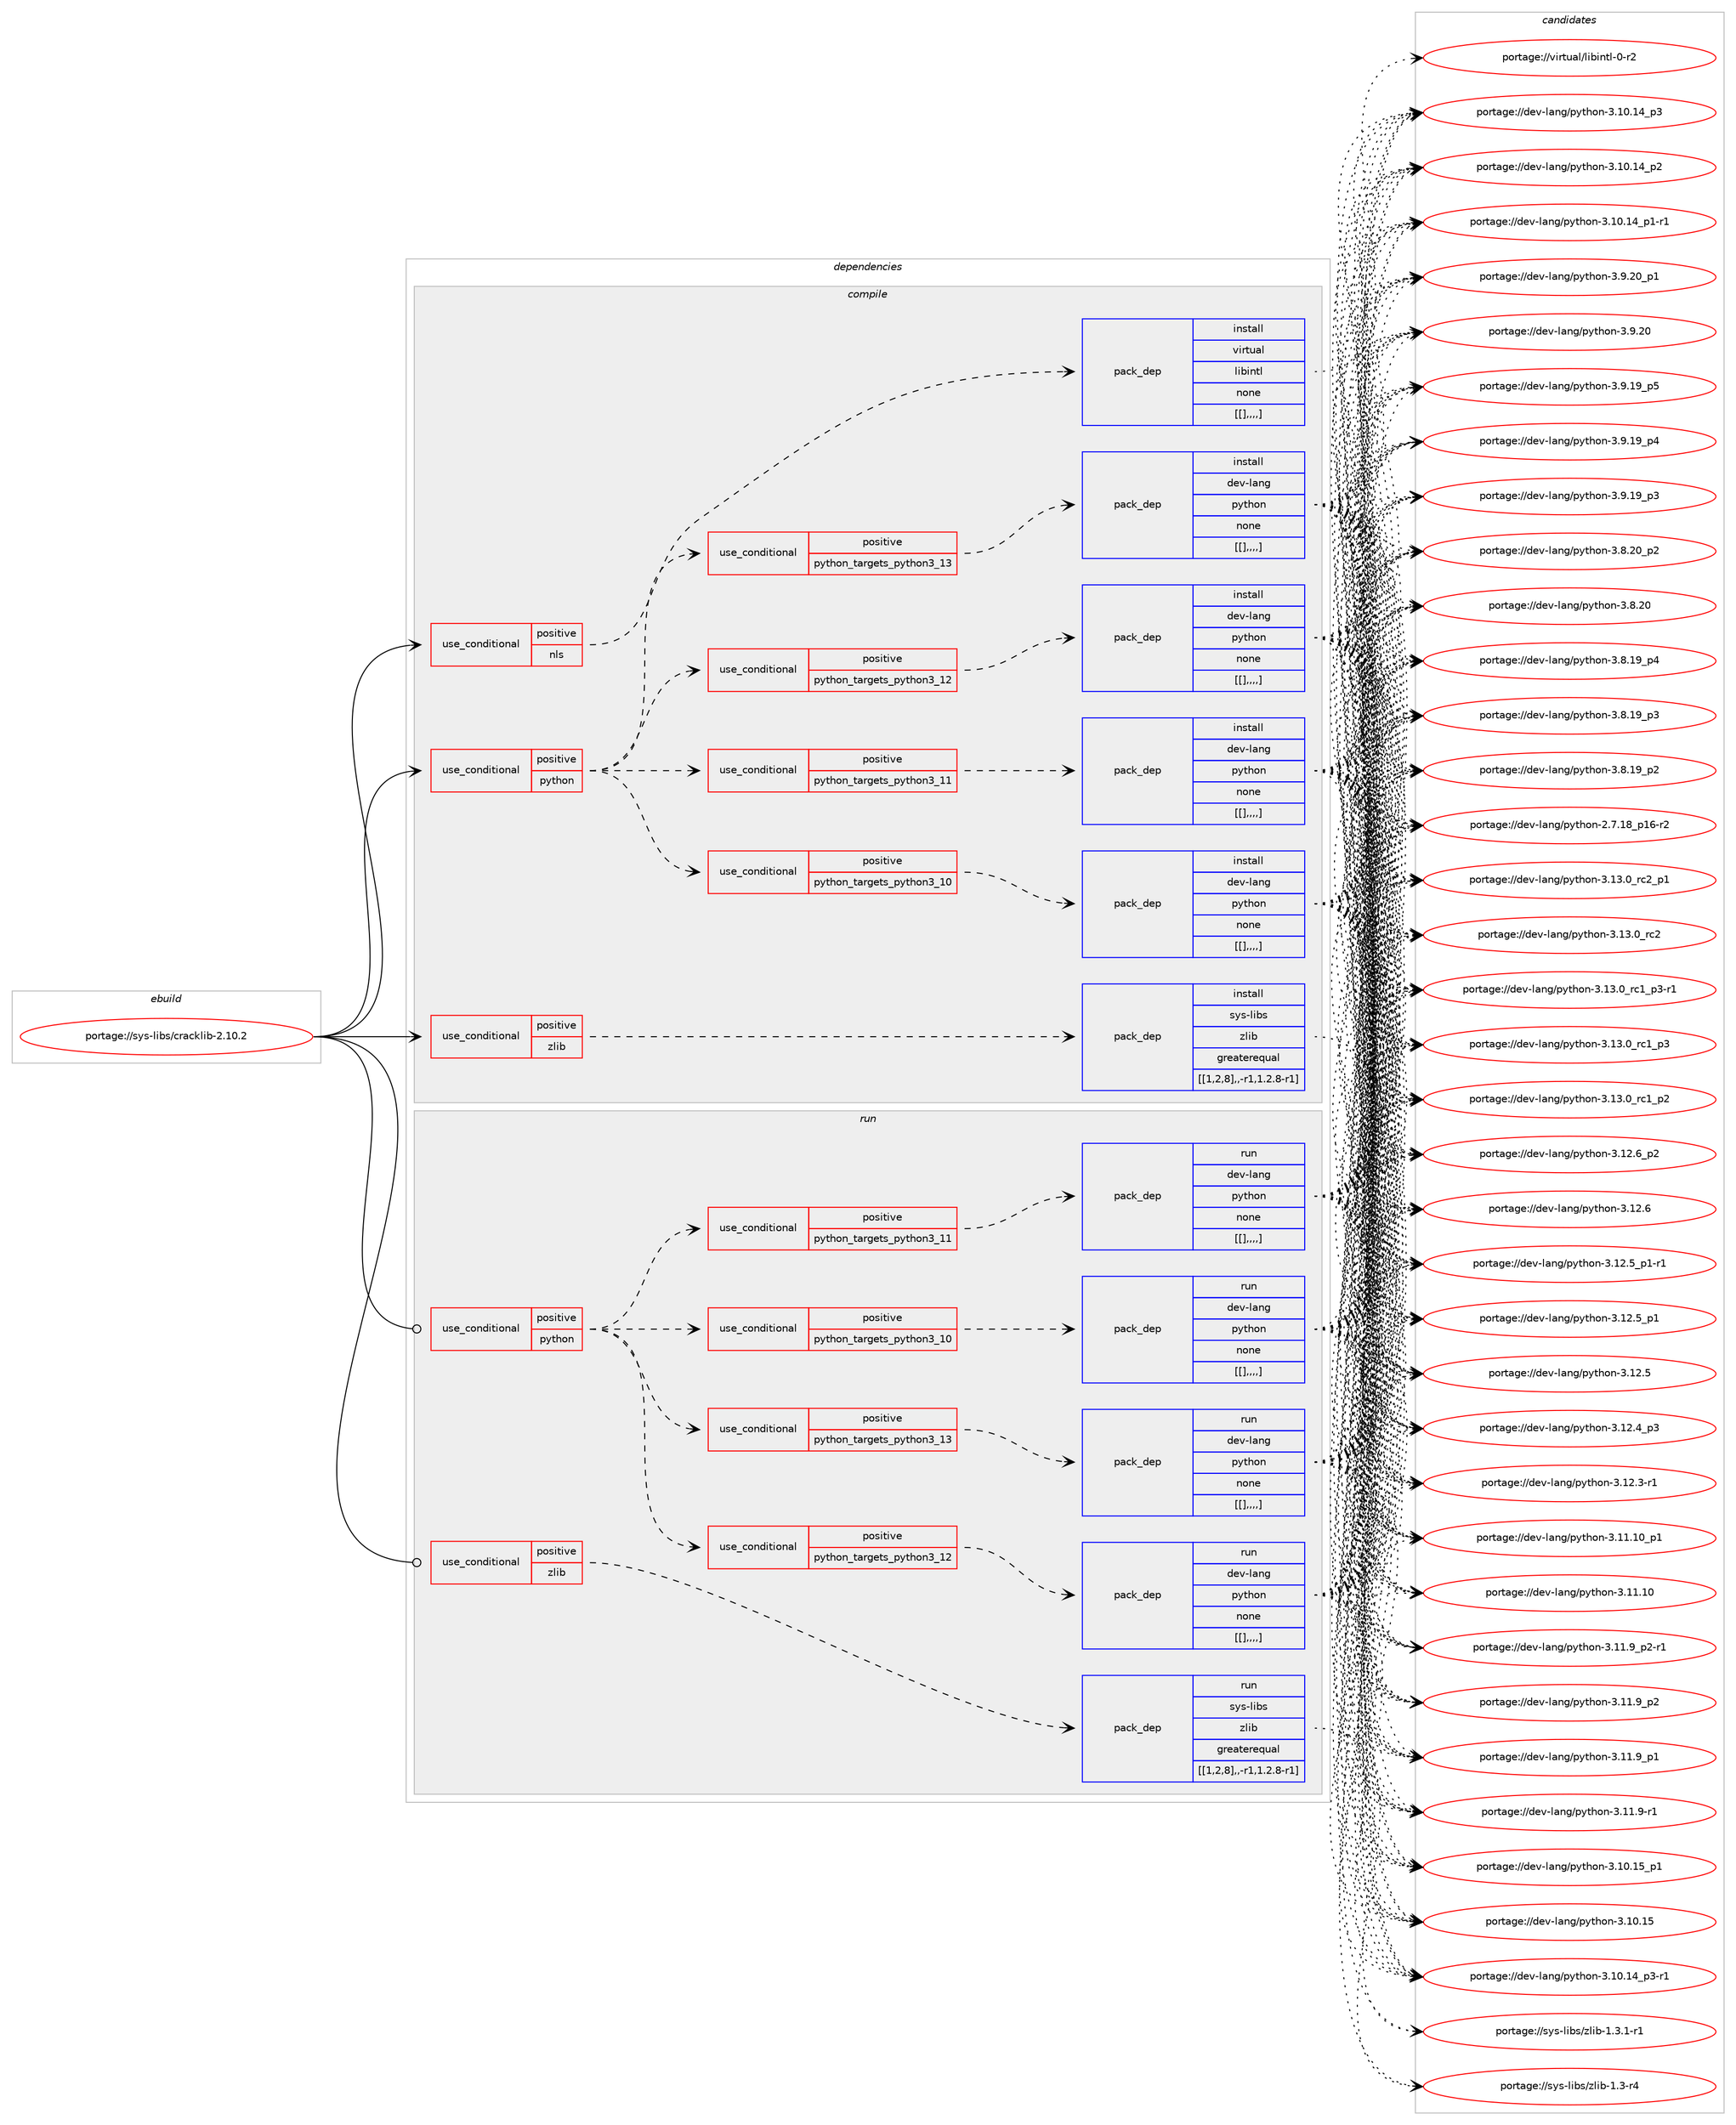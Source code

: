 digraph prolog {

# *************
# Graph options
# *************

newrank=true;
concentrate=true;
compound=true;
graph [rankdir=LR,fontname=Helvetica,fontsize=10,ranksep=1.5];#, ranksep=2.5, nodesep=0.2];
edge  [arrowhead=vee];
node  [fontname=Helvetica,fontsize=10];

# **********
# The ebuild
# **********

subgraph cluster_leftcol {
color=gray;
label=<<i>ebuild</i>>;
id [label="portage://sys-libs/cracklib-2.10.2", color=red, width=4, href="../sys-libs/cracklib-2.10.2.svg"];
}

# ****************
# The dependencies
# ****************

subgraph cluster_midcol {
color=gray;
label=<<i>dependencies</i>>;
subgraph cluster_compile {
fillcolor="#eeeeee";
style=filled;
label=<<i>compile</i>>;
subgraph cond9740 {
dependency26420 [label=<<TABLE BORDER="0" CELLBORDER="1" CELLSPACING="0" CELLPADDING="4"><TR><TD ROWSPAN="3" CELLPADDING="10">use_conditional</TD></TR><TR><TD>positive</TD></TR><TR><TD>nls</TD></TR></TABLE>>, shape=none, color=red];
subgraph pack16602 {
dependency26421 [label=<<TABLE BORDER="0" CELLBORDER="1" CELLSPACING="0" CELLPADDING="4" WIDTH="220"><TR><TD ROWSPAN="6" CELLPADDING="30">pack_dep</TD></TR><TR><TD WIDTH="110">install</TD></TR><TR><TD>virtual</TD></TR><TR><TD>libintl</TD></TR><TR><TD>none</TD></TR><TR><TD>[[],,,,]</TD></TR></TABLE>>, shape=none, color=blue];
}
dependency26420:e -> dependency26421:w [weight=20,style="dashed",arrowhead="vee"];
}
id:e -> dependency26420:w [weight=20,style="solid",arrowhead="vee"];
subgraph cond9741 {
dependency26422 [label=<<TABLE BORDER="0" CELLBORDER="1" CELLSPACING="0" CELLPADDING="4"><TR><TD ROWSPAN="3" CELLPADDING="10">use_conditional</TD></TR><TR><TD>positive</TD></TR><TR><TD>python</TD></TR></TABLE>>, shape=none, color=red];
subgraph cond9742 {
dependency26423 [label=<<TABLE BORDER="0" CELLBORDER="1" CELLSPACING="0" CELLPADDING="4"><TR><TD ROWSPAN="3" CELLPADDING="10">use_conditional</TD></TR><TR><TD>positive</TD></TR><TR><TD>python_targets_python3_10</TD></TR></TABLE>>, shape=none, color=red];
subgraph pack16603 {
dependency26424 [label=<<TABLE BORDER="0" CELLBORDER="1" CELLSPACING="0" CELLPADDING="4" WIDTH="220"><TR><TD ROWSPAN="6" CELLPADDING="30">pack_dep</TD></TR><TR><TD WIDTH="110">install</TD></TR><TR><TD>dev-lang</TD></TR><TR><TD>python</TD></TR><TR><TD>none</TD></TR><TR><TD>[[],,,,]</TD></TR></TABLE>>, shape=none, color=blue];
}
dependency26423:e -> dependency26424:w [weight=20,style="dashed",arrowhead="vee"];
}
dependency26422:e -> dependency26423:w [weight=20,style="dashed",arrowhead="vee"];
subgraph cond9743 {
dependency26425 [label=<<TABLE BORDER="0" CELLBORDER="1" CELLSPACING="0" CELLPADDING="4"><TR><TD ROWSPAN="3" CELLPADDING="10">use_conditional</TD></TR><TR><TD>positive</TD></TR><TR><TD>python_targets_python3_11</TD></TR></TABLE>>, shape=none, color=red];
subgraph pack16604 {
dependency26426 [label=<<TABLE BORDER="0" CELLBORDER="1" CELLSPACING="0" CELLPADDING="4" WIDTH="220"><TR><TD ROWSPAN="6" CELLPADDING="30">pack_dep</TD></TR><TR><TD WIDTH="110">install</TD></TR><TR><TD>dev-lang</TD></TR><TR><TD>python</TD></TR><TR><TD>none</TD></TR><TR><TD>[[],,,,]</TD></TR></TABLE>>, shape=none, color=blue];
}
dependency26425:e -> dependency26426:w [weight=20,style="dashed",arrowhead="vee"];
}
dependency26422:e -> dependency26425:w [weight=20,style="dashed",arrowhead="vee"];
subgraph cond9744 {
dependency26427 [label=<<TABLE BORDER="0" CELLBORDER="1" CELLSPACING="0" CELLPADDING="4"><TR><TD ROWSPAN="3" CELLPADDING="10">use_conditional</TD></TR><TR><TD>positive</TD></TR><TR><TD>python_targets_python3_12</TD></TR></TABLE>>, shape=none, color=red];
subgraph pack16605 {
dependency26428 [label=<<TABLE BORDER="0" CELLBORDER="1" CELLSPACING="0" CELLPADDING="4" WIDTH="220"><TR><TD ROWSPAN="6" CELLPADDING="30">pack_dep</TD></TR><TR><TD WIDTH="110">install</TD></TR><TR><TD>dev-lang</TD></TR><TR><TD>python</TD></TR><TR><TD>none</TD></TR><TR><TD>[[],,,,]</TD></TR></TABLE>>, shape=none, color=blue];
}
dependency26427:e -> dependency26428:w [weight=20,style="dashed",arrowhead="vee"];
}
dependency26422:e -> dependency26427:w [weight=20,style="dashed",arrowhead="vee"];
subgraph cond9745 {
dependency26429 [label=<<TABLE BORDER="0" CELLBORDER="1" CELLSPACING="0" CELLPADDING="4"><TR><TD ROWSPAN="3" CELLPADDING="10">use_conditional</TD></TR><TR><TD>positive</TD></TR><TR><TD>python_targets_python3_13</TD></TR></TABLE>>, shape=none, color=red];
subgraph pack16606 {
dependency26430 [label=<<TABLE BORDER="0" CELLBORDER="1" CELLSPACING="0" CELLPADDING="4" WIDTH="220"><TR><TD ROWSPAN="6" CELLPADDING="30">pack_dep</TD></TR><TR><TD WIDTH="110">install</TD></TR><TR><TD>dev-lang</TD></TR><TR><TD>python</TD></TR><TR><TD>none</TD></TR><TR><TD>[[],,,,]</TD></TR></TABLE>>, shape=none, color=blue];
}
dependency26429:e -> dependency26430:w [weight=20,style="dashed",arrowhead="vee"];
}
dependency26422:e -> dependency26429:w [weight=20,style="dashed",arrowhead="vee"];
}
id:e -> dependency26422:w [weight=20,style="solid",arrowhead="vee"];
subgraph cond9746 {
dependency26431 [label=<<TABLE BORDER="0" CELLBORDER="1" CELLSPACING="0" CELLPADDING="4"><TR><TD ROWSPAN="3" CELLPADDING="10">use_conditional</TD></TR><TR><TD>positive</TD></TR><TR><TD>zlib</TD></TR></TABLE>>, shape=none, color=red];
subgraph pack16607 {
dependency26432 [label=<<TABLE BORDER="0" CELLBORDER="1" CELLSPACING="0" CELLPADDING="4" WIDTH="220"><TR><TD ROWSPAN="6" CELLPADDING="30">pack_dep</TD></TR><TR><TD WIDTH="110">install</TD></TR><TR><TD>sys-libs</TD></TR><TR><TD>zlib</TD></TR><TR><TD>greaterequal</TD></TR><TR><TD>[[1,2,8],,-r1,1.2.8-r1]</TD></TR></TABLE>>, shape=none, color=blue];
}
dependency26431:e -> dependency26432:w [weight=20,style="dashed",arrowhead="vee"];
}
id:e -> dependency26431:w [weight=20,style="solid",arrowhead="vee"];
}
subgraph cluster_compileandrun {
fillcolor="#eeeeee";
style=filled;
label=<<i>compile and run</i>>;
}
subgraph cluster_run {
fillcolor="#eeeeee";
style=filled;
label=<<i>run</i>>;
subgraph cond9747 {
dependency26433 [label=<<TABLE BORDER="0" CELLBORDER="1" CELLSPACING="0" CELLPADDING="4"><TR><TD ROWSPAN="3" CELLPADDING="10">use_conditional</TD></TR><TR><TD>positive</TD></TR><TR><TD>python</TD></TR></TABLE>>, shape=none, color=red];
subgraph cond9748 {
dependency26434 [label=<<TABLE BORDER="0" CELLBORDER="1" CELLSPACING="0" CELLPADDING="4"><TR><TD ROWSPAN="3" CELLPADDING="10">use_conditional</TD></TR><TR><TD>positive</TD></TR><TR><TD>python_targets_python3_10</TD></TR></TABLE>>, shape=none, color=red];
subgraph pack16608 {
dependency26435 [label=<<TABLE BORDER="0" CELLBORDER="1" CELLSPACING="0" CELLPADDING="4" WIDTH="220"><TR><TD ROWSPAN="6" CELLPADDING="30">pack_dep</TD></TR><TR><TD WIDTH="110">run</TD></TR><TR><TD>dev-lang</TD></TR><TR><TD>python</TD></TR><TR><TD>none</TD></TR><TR><TD>[[],,,,]</TD></TR></TABLE>>, shape=none, color=blue];
}
dependency26434:e -> dependency26435:w [weight=20,style="dashed",arrowhead="vee"];
}
dependency26433:e -> dependency26434:w [weight=20,style="dashed",arrowhead="vee"];
subgraph cond9749 {
dependency26436 [label=<<TABLE BORDER="0" CELLBORDER="1" CELLSPACING="0" CELLPADDING="4"><TR><TD ROWSPAN="3" CELLPADDING="10">use_conditional</TD></TR><TR><TD>positive</TD></TR><TR><TD>python_targets_python3_11</TD></TR></TABLE>>, shape=none, color=red];
subgraph pack16609 {
dependency26437 [label=<<TABLE BORDER="0" CELLBORDER="1" CELLSPACING="0" CELLPADDING="4" WIDTH="220"><TR><TD ROWSPAN="6" CELLPADDING="30">pack_dep</TD></TR><TR><TD WIDTH="110">run</TD></TR><TR><TD>dev-lang</TD></TR><TR><TD>python</TD></TR><TR><TD>none</TD></TR><TR><TD>[[],,,,]</TD></TR></TABLE>>, shape=none, color=blue];
}
dependency26436:e -> dependency26437:w [weight=20,style="dashed",arrowhead="vee"];
}
dependency26433:e -> dependency26436:w [weight=20,style="dashed",arrowhead="vee"];
subgraph cond9750 {
dependency26438 [label=<<TABLE BORDER="0" CELLBORDER="1" CELLSPACING="0" CELLPADDING="4"><TR><TD ROWSPAN="3" CELLPADDING="10">use_conditional</TD></TR><TR><TD>positive</TD></TR><TR><TD>python_targets_python3_12</TD></TR></TABLE>>, shape=none, color=red];
subgraph pack16610 {
dependency26439 [label=<<TABLE BORDER="0" CELLBORDER="1" CELLSPACING="0" CELLPADDING="4" WIDTH="220"><TR><TD ROWSPAN="6" CELLPADDING="30">pack_dep</TD></TR><TR><TD WIDTH="110">run</TD></TR><TR><TD>dev-lang</TD></TR><TR><TD>python</TD></TR><TR><TD>none</TD></TR><TR><TD>[[],,,,]</TD></TR></TABLE>>, shape=none, color=blue];
}
dependency26438:e -> dependency26439:w [weight=20,style="dashed",arrowhead="vee"];
}
dependency26433:e -> dependency26438:w [weight=20,style="dashed",arrowhead="vee"];
subgraph cond9751 {
dependency26440 [label=<<TABLE BORDER="0" CELLBORDER="1" CELLSPACING="0" CELLPADDING="4"><TR><TD ROWSPAN="3" CELLPADDING="10">use_conditional</TD></TR><TR><TD>positive</TD></TR><TR><TD>python_targets_python3_13</TD></TR></TABLE>>, shape=none, color=red];
subgraph pack16611 {
dependency26441 [label=<<TABLE BORDER="0" CELLBORDER="1" CELLSPACING="0" CELLPADDING="4" WIDTH="220"><TR><TD ROWSPAN="6" CELLPADDING="30">pack_dep</TD></TR><TR><TD WIDTH="110">run</TD></TR><TR><TD>dev-lang</TD></TR><TR><TD>python</TD></TR><TR><TD>none</TD></TR><TR><TD>[[],,,,]</TD></TR></TABLE>>, shape=none, color=blue];
}
dependency26440:e -> dependency26441:w [weight=20,style="dashed",arrowhead="vee"];
}
dependency26433:e -> dependency26440:w [weight=20,style="dashed",arrowhead="vee"];
}
id:e -> dependency26433:w [weight=20,style="solid",arrowhead="odot"];
subgraph cond9752 {
dependency26442 [label=<<TABLE BORDER="0" CELLBORDER="1" CELLSPACING="0" CELLPADDING="4"><TR><TD ROWSPAN="3" CELLPADDING="10">use_conditional</TD></TR><TR><TD>positive</TD></TR><TR><TD>zlib</TD></TR></TABLE>>, shape=none, color=red];
subgraph pack16612 {
dependency26443 [label=<<TABLE BORDER="0" CELLBORDER="1" CELLSPACING="0" CELLPADDING="4" WIDTH="220"><TR><TD ROWSPAN="6" CELLPADDING="30">pack_dep</TD></TR><TR><TD WIDTH="110">run</TD></TR><TR><TD>sys-libs</TD></TR><TR><TD>zlib</TD></TR><TR><TD>greaterequal</TD></TR><TR><TD>[[1,2,8],,-r1,1.2.8-r1]</TD></TR></TABLE>>, shape=none, color=blue];
}
dependency26442:e -> dependency26443:w [weight=20,style="dashed",arrowhead="vee"];
}
id:e -> dependency26442:w [weight=20,style="solid",arrowhead="odot"];
}
}

# **************
# The candidates
# **************

subgraph cluster_choices {
rank=same;
color=gray;
label=<<i>candidates</i>>;

subgraph choice16602 {
color=black;
nodesep=1;
choice11810511411611797108471081059810511011610845484511450 [label="portage://virtual/libintl-0-r2", color=red, width=4,href="../virtual/libintl-0-r2.svg"];
dependency26421:e -> choice11810511411611797108471081059810511011610845484511450:w [style=dotted,weight="100"];
}
subgraph choice16603 {
color=black;
nodesep=1;
choice100101118451089711010347112121116104111110455146495146489511499509511249 [label="portage://dev-lang/python-3.13.0_rc2_p1", color=red, width=4,href="../dev-lang/python-3.13.0_rc2_p1.svg"];
choice10010111845108971101034711212111610411111045514649514648951149950 [label="portage://dev-lang/python-3.13.0_rc2", color=red, width=4,href="../dev-lang/python-3.13.0_rc2.svg"];
choice1001011184510897110103471121211161041111104551464951464895114994995112514511449 [label="portage://dev-lang/python-3.13.0_rc1_p3-r1", color=red, width=4,href="../dev-lang/python-3.13.0_rc1_p3-r1.svg"];
choice100101118451089711010347112121116104111110455146495146489511499499511251 [label="portage://dev-lang/python-3.13.0_rc1_p3", color=red, width=4,href="../dev-lang/python-3.13.0_rc1_p3.svg"];
choice100101118451089711010347112121116104111110455146495146489511499499511250 [label="portage://dev-lang/python-3.13.0_rc1_p2", color=red, width=4,href="../dev-lang/python-3.13.0_rc1_p2.svg"];
choice100101118451089711010347112121116104111110455146495046549511250 [label="portage://dev-lang/python-3.12.6_p2", color=red, width=4,href="../dev-lang/python-3.12.6_p2.svg"];
choice10010111845108971101034711212111610411111045514649504654 [label="portage://dev-lang/python-3.12.6", color=red, width=4,href="../dev-lang/python-3.12.6.svg"];
choice1001011184510897110103471121211161041111104551464950465395112494511449 [label="portage://dev-lang/python-3.12.5_p1-r1", color=red, width=4,href="../dev-lang/python-3.12.5_p1-r1.svg"];
choice100101118451089711010347112121116104111110455146495046539511249 [label="portage://dev-lang/python-3.12.5_p1", color=red, width=4,href="../dev-lang/python-3.12.5_p1.svg"];
choice10010111845108971101034711212111610411111045514649504653 [label="portage://dev-lang/python-3.12.5", color=red, width=4,href="../dev-lang/python-3.12.5.svg"];
choice100101118451089711010347112121116104111110455146495046529511251 [label="portage://dev-lang/python-3.12.4_p3", color=red, width=4,href="../dev-lang/python-3.12.4_p3.svg"];
choice100101118451089711010347112121116104111110455146495046514511449 [label="portage://dev-lang/python-3.12.3-r1", color=red, width=4,href="../dev-lang/python-3.12.3-r1.svg"];
choice10010111845108971101034711212111610411111045514649494649489511249 [label="portage://dev-lang/python-3.11.10_p1", color=red, width=4,href="../dev-lang/python-3.11.10_p1.svg"];
choice1001011184510897110103471121211161041111104551464949464948 [label="portage://dev-lang/python-3.11.10", color=red, width=4,href="../dev-lang/python-3.11.10.svg"];
choice1001011184510897110103471121211161041111104551464949465795112504511449 [label="portage://dev-lang/python-3.11.9_p2-r1", color=red, width=4,href="../dev-lang/python-3.11.9_p2-r1.svg"];
choice100101118451089711010347112121116104111110455146494946579511250 [label="portage://dev-lang/python-3.11.9_p2", color=red, width=4,href="../dev-lang/python-3.11.9_p2.svg"];
choice100101118451089711010347112121116104111110455146494946579511249 [label="portage://dev-lang/python-3.11.9_p1", color=red, width=4,href="../dev-lang/python-3.11.9_p1.svg"];
choice100101118451089711010347112121116104111110455146494946574511449 [label="portage://dev-lang/python-3.11.9-r1", color=red, width=4,href="../dev-lang/python-3.11.9-r1.svg"];
choice10010111845108971101034711212111610411111045514649484649539511249 [label="portage://dev-lang/python-3.10.15_p1", color=red, width=4,href="../dev-lang/python-3.10.15_p1.svg"];
choice1001011184510897110103471121211161041111104551464948464953 [label="portage://dev-lang/python-3.10.15", color=red, width=4,href="../dev-lang/python-3.10.15.svg"];
choice100101118451089711010347112121116104111110455146494846495295112514511449 [label="portage://dev-lang/python-3.10.14_p3-r1", color=red, width=4,href="../dev-lang/python-3.10.14_p3-r1.svg"];
choice10010111845108971101034711212111610411111045514649484649529511251 [label="portage://dev-lang/python-3.10.14_p3", color=red, width=4,href="../dev-lang/python-3.10.14_p3.svg"];
choice10010111845108971101034711212111610411111045514649484649529511250 [label="portage://dev-lang/python-3.10.14_p2", color=red, width=4,href="../dev-lang/python-3.10.14_p2.svg"];
choice100101118451089711010347112121116104111110455146494846495295112494511449 [label="portage://dev-lang/python-3.10.14_p1-r1", color=red, width=4,href="../dev-lang/python-3.10.14_p1-r1.svg"];
choice100101118451089711010347112121116104111110455146574650489511249 [label="portage://dev-lang/python-3.9.20_p1", color=red, width=4,href="../dev-lang/python-3.9.20_p1.svg"];
choice10010111845108971101034711212111610411111045514657465048 [label="portage://dev-lang/python-3.9.20", color=red, width=4,href="../dev-lang/python-3.9.20.svg"];
choice100101118451089711010347112121116104111110455146574649579511253 [label="portage://dev-lang/python-3.9.19_p5", color=red, width=4,href="../dev-lang/python-3.9.19_p5.svg"];
choice100101118451089711010347112121116104111110455146574649579511252 [label="portage://dev-lang/python-3.9.19_p4", color=red, width=4,href="../dev-lang/python-3.9.19_p4.svg"];
choice100101118451089711010347112121116104111110455146574649579511251 [label="portage://dev-lang/python-3.9.19_p3", color=red, width=4,href="../dev-lang/python-3.9.19_p3.svg"];
choice100101118451089711010347112121116104111110455146564650489511250 [label="portage://dev-lang/python-3.8.20_p2", color=red, width=4,href="../dev-lang/python-3.8.20_p2.svg"];
choice10010111845108971101034711212111610411111045514656465048 [label="portage://dev-lang/python-3.8.20", color=red, width=4,href="../dev-lang/python-3.8.20.svg"];
choice100101118451089711010347112121116104111110455146564649579511252 [label="portage://dev-lang/python-3.8.19_p4", color=red, width=4,href="../dev-lang/python-3.8.19_p4.svg"];
choice100101118451089711010347112121116104111110455146564649579511251 [label="portage://dev-lang/python-3.8.19_p3", color=red, width=4,href="../dev-lang/python-3.8.19_p3.svg"];
choice100101118451089711010347112121116104111110455146564649579511250 [label="portage://dev-lang/python-3.8.19_p2", color=red, width=4,href="../dev-lang/python-3.8.19_p2.svg"];
choice100101118451089711010347112121116104111110455046554649569511249544511450 [label="portage://dev-lang/python-2.7.18_p16-r2", color=red, width=4,href="../dev-lang/python-2.7.18_p16-r2.svg"];
dependency26424:e -> choice100101118451089711010347112121116104111110455146495146489511499509511249:w [style=dotted,weight="100"];
dependency26424:e -> choice10010111845108971101034711212111610411111045514649514648951149950:w [style=dotted,weight="100"];
dependency26424:e -> choice1001011184510897110103471121211161041111104551464951464895114994995112514511449:w [style=dotted,weight="100"];
dependency26424:e -> choice100101118451089711010347112121116104111110455146495146489511499499511251:w [style=dotted,weight="100"];
dependency26424:e -> choice100101118451089711010347112121116104111110455146495146489511499499511250:w [style=dotted,weight="100"];
dependency26424:e -> choice100101118451089711010347112121116104111110455146495046549511250:w [style=dotted,weight="100"];
dependency26424:e -> choice10010111845108971101034711212111610411111045514649504654:w [style=dotted,weight="100"];
dependency26424:e -> choice1001011184510897110103471121211161041111104551464950465395112494511449:w [style=dotted,weight="100"];
dependency26424:e -> choice100101118451089711010347112121116104111110455146495046539511249:w [style=dotted,weight="100"];
dependency26424:e -> choice10010111845108971101034711212111610411111045514649504653:w [style=dotted,weight="100"];
dependency26424:e -> choice100101118451089711010347112121116104111110455146495046529511251:w [style=dotted,weight="100"];
dependency26424:e -> choice100101118451089711010347112121116104111110455146495046514511449:w [style=dotted,weight="100"];
dependency26424:e -> choice10010111845108971101034711212111610411111045514649494649489511249:w [style=dotted,weight="100"];
dependency26424:e -> choice1001011184510897110103471121211161041111104551464949464948:w [style=dotted,weight="100"];
dependency26424:e -> choice1001011184510897110103471121211161041111104551464949465795112504511449:w [style=dotted,weight="100"];
dependency26424:e -> choice100101118451089711010347112121116104111110455146494946579511250:w [style=dotted,weight="100"];
dependency26424:e -> choice100101118451089711010347112121116104111110455146494946579511249:w [style=dotted,weight="100"];
dependency26424:e -> choice100101118451089711010347112121116104111110455146494946574511449:w [style=dotted,weight="100"];
dependency26424:e -> choice10010111845108971101034711212111610411111045514649484649539511249:w [style=dotted,weight="100"];
dependency26424:e -> choice1001011184510897110103471121211161041111104551464948464953:w [style=dotted,weight="100"];
dependency26424:e -> choice100101118451089711010347112121116104111110455146494846495295112514511449:w [style=dotted,weight="100"];
dependency26424:e -> choice10010111845108971101034711212111610411111045514649484649529511251:w [style=dotted,weight="100"];
dependency26424:e -> choice10010111845108971101034711212111610411111045514649484649529511250:w [style=dotted,weight="100"];
dependency26424:e -> choice100101118451089711010347112121116104111110455146494846495295112494511449:w [style=dotted,weight="100"];
dependency26424:e -> choice100101118451089711010347112121116104111110455146574650489511249:w [style=dotted,weight="100"];
dependency26424:e -> choice10010111845108971101034711212111610411111045514657465048:w [style=dotted,weight="100"];
dependency26424:e -> choice100101118451089711010347112121116104111110455146574649579511253:w [style=dotted,weight="100"];
dependency26424:e -> choice100101118451089711010347112121116104111110455146574649579511252:w [style=dotted,weight="100"];
dependency26424:e -> choice100101118451089711010347112121116104111110455146574649579511251:w [style=dotted,weight="100"];
dependency26424:e -> choice100101118451089711010347112121116104111110455146564650489511250:w [style=dotted,weight="100"];
dependency26424:e -> choice10010111845108971101034711212111610411111045514656465048:w [style=dotted,weight="100"];
dependency26424:e -> choice100101118451089711010347112121116104111110455146564649579511252:w [style=dotted,weight="100"];
dependency26424:e -> choice100101118451089711010347112121116104111110455146564649579511251:w [style=dotted,weight="100"];
dependency26424:e -> choice100101118451089711010347112121116104111110455146564649579511250:w [style=dotted,weight="100"];
dependency26424:e -> choice100101118451089711010347112121116104111110455046554649569511249544511450:w [style=dotted,weight="100"];
}
subgraph choice16604 {
color=black;
nodesep=1;
choice100101118451089711010347112121116104111110455146495146489511499509511249 [label="portage://dev-lang/python-3.13.0_rc2_p1", color=red, width=4,href="../dev-lang/python-3.13.0_rc2_p1.svg"];
choice10010111845108971101034711212111610411111045514649514648951149950 [label="portage://dev-lang/python-3.13.0_rc2", color=red, width=4,href="../dev-lang/python-3.13.0_rc2.svg"];
choice1001011184510897110103471121211161041111104551464951464895114994995112514511449 [label="portage://dev-lang/python-3.13.0_rc1_p3-r1", color=red, width=4,href="../dev-lang/python-3.13.0_rc1_p3-r1.svg"];
choice100101118451089711010347112121116104111110455146495146489511499499511251 [label="portage://dev-lang/python-3.13.0_rc1_p3", color=red, width=4,href="../dev-lang/python-3.13.0_rc1_p3.svg"];
choice100101118451089711010347112121116104111110455146495146489511499499511250 [label="portage://dev-lang/python-3.13.0_rc1_p2", color=red, width=4,href="../dev-lang/python-3.13.0_rc1_p2.svg"];
choice100101118451089711010347112121116104111110455146495046549511250 [label="portage://dev-lang/python-3.12.6_p2", color=red, width=4,href="../dev-lang/python-3.12.6_p2.svg"];
choice10010111845108971101034711212111610411111045514649504654 [label="portage://dev-lang/python-3.12.6", color=red, width=4,href="../dev-lang/python-3.12.6.svg"];
choice1001011184510897110103471121211161041111104551464950465395112494511449 [label="portage://dev-lang/python-3.12.5_p1-r1", color=red, width=4,href="../dev-lang/python-3.12.5_p1-r1.svg"];
choice100101118451089711010347112121116104111110455146495046539511249 [label="portage://dev-lang/python-3.12.5_p1", color=red, width=4,href="../dev-lang/python-3.12.5_p1.svg"];
choice10010111845108971101034711212111610411111045514649504653 [label="portage://dev-lang/python-3.12.5", color=red, width=4,href="../dev-lang/python-3.12.5.svg"];
choice100101118451089711010347112121116104111110455146495046529511251 [label="portage://dev-lang/python-3.12.4_p3", color=red, width=4,href="../dev-lang/python-3.12.4_p3.svg"];
choice100101118451089711010347112121116104111110455146495046514511449 [label="portage://dev-lang/python-3.12.3-r1", color=red, width=4,href="../dev-lang/python-3.12.3-r1.svg"];
choice10010111845108971101034711212111610411111045514649494649489511249 [label="portage://dev-lang/python-3.11.10_p1", color=red, width=4,href="../dev-lang/python-3.11.10_p1.svg"];
choice1001011184510897110103471121211161041111104551464949464948 [label="portage://dev-lang/python-3.11.10", color=red, width=4,href="../dev-lang/python-3.11.10.svg"];
choice1001011184510897110103471121211161041111104551464949465795112504511449 [label="portage://dev-lang/python-3.11.9_p2-r1", color=red, width=4,href="../dev-lang/python-3.11.9_p2-r1.svg"];
choice100101118451089711010347112121116104111110455146494946579511250 [label="portage://dev-lang/python-3.11.9_p2", color=red, width=4,href="../dev-lang/python-3.11.9_p2.svg"];
choice100101118451089711010347112121116104111110455146494946579511249 [label="portage://dev-lang/python-3.11.9_p1", color=red, width=4,href="../dev-lang/python-3.11.9_p1.svg"];
choice100101118451089711010347112121116104111110455146494946574511449 [label="portage://dev-lang/python-3.11.9-r1", color=red, width=4,href="../dev-lang/python-3.11.9-r1.svg"];
choice10010111845108971101034711212111610411111045514649484649539511249 [label="portage://dev-lang/python-3.10.15_p1", color=red, width=4,href="../dev-lang/python-3.10.15_p1.svg"];
choice1001011184510897110103471121211161041111104551464948464953 [label="portage://dev-lang/python-3.10.15", color=red, width=4,href="../dev-lang/python-3.10.15.svg"];
choice100101118451089711010347112121116104111110455146494846495295112514511449 [label="portage://dev-lang/python-3.10.14_p3-r1", color=red, width=4,href="../dev-lang/python-3.10.14_p3-r1.svg"];
choice10010111845108971101034711212111610411111045514649484649529511251 [label="portage://dev-lang/python-3.10.14_p3", color=red, width=4,href="../dev-lang/python-3.10.14_p3.svg"];
choice10010111845108971101034711212111610411111045514649484649529511250 [label="portage://dev-lang/python-3.10.14_p2", color=red, width=4,href="../dev-lang/python-3.10.14_p2.svg"];
choice100101118451089711010347112121116104111110455146494846495295112494511449 [label="portage://dev-lang/python-3.10.14_p1-r1", color=red, width=4,href="../dev-lang/python-3.10.14_p1-r1.svg"];
choice100101118451089711010347112121116104111110455146574650489511249 [label="portage://dev-lang/python-3.9.20_p1", color=red, width=4,href="../dev-lang/python-3.9.20_p1.svg"];
choice10010111845108971101034711212111610411111045514657465048 [label="portage://dev-lang/python-3.9.20", color=red, width=4,href="../dev-lang/python-3.9.20.svg"];
choice100101118451089711010347112121116104111110455146574649579511253 [label="portage://dev-lang/python-3.9.19_p5", color=red, width=4,href="../dev-lang/python-3.9.19_p5.svg"];
choice100101118451089711010347112121116104111110455146574649579511252 [label="portage://dev-lang/python-3.9.19_p4", color=red, width=4,href="../dev-lang/python-3.9.19_p4.svg"];
choice100101118451089711010347112121116104111110455146574649579511251 [label="portage://dev-lang/python-3.9.19_p3", color=red, width=4,href="../dev-lang/python-3.9.19_p3.svg"];
choice100101118451089711010347112121116104111110455146564650489511250 [label="portage://dev-lang/python-3.8.20_p2", color=red, width=4,href="../dev-lang/python-3.8.20_p2.svg"];
choice10010111845108971101034711212111610411111045514656465048 [label="portage://dev-lang/python-3.8.20", color=red, width=4,href="../dev-lang/python-3.8.20.svg"];
choice100101118451089711010347112121116104111110455146564649579511252 [label="portage://dev-lang/python-3.8.19_p4", color=red, width=4,href="../dev-lang/python-3.8.19_p4.svg"];
choice100101118451089711010347112121116104111110455146564649579511251 [label="portage://dev-lang/python-3.8.19_p3", color=red, width=4,href="../dev-lang/python-3.8.19_p3.svg"];
choice100101118451089711010347112121116104111110455146564649579511250 [label="portage://dev-lang/python-3.8.19_p2", color=red, width=4,href="../dev-lang/python-3.8.19_p2.svg"];
choice100101118451089711010347112121116104111110455046554649569511249544511450 [label="portage://dev-lang/python-2.7.18_p16-r2", color=red, width=4,href="../dev-lang/python-2.7.18_p16-r2.svg"];
dependency26426:e -> choice100101118451089711010347112121116104111110455146495146489511499509511249:w [style=dotted,weight="100"];
dependency26426:e -> choice10010111845108971101034711212111610411111045514649514648951149950:w [style=dotted,weight="100"];
dependency26426:e -> choice1001011184510897110103471121211161041111104551464951464895114994995112514511449:w [style=dotted,weight="100"];
dependency26426:e -> choice100101118451089711010347112121116104111110455146495146489511499499511251:w [style=dotted,weight="100"];
dependency26426:e -> choice100101118451089711010347112121116104111110455146495146489511499499511250:w [style=dotted,weight="100"];
dependency26426:e -> choice100101118451089711010347112121116104111110455146495046549511250:w [style=dotted,weight="100"];
dependency26426:e -> choice10010111845108971101034711212111610411111045514649504654:w [style=dotted,weight="100"];
dependency26426:e -> choice1001011184510897110103471121211161041111104551464950465395112494511449:w [style=dotted,weight="100"];
dependency26426:e -> choice100101118451089711010347112121116104111110455146495046539511249:w [style=dotted,weight="100"];
dependency26426:e -> choice10010111845108971101034711212111610411111045514649504653:w [style=dotted,weight="100"];
dependency26426:e -> choice100101118451089711010347112121116104111110455146495046529511251:w [style=dotted,weight="100"];
dependency26426:e -> choice100101118451089711010347112121116104111110455146495046514511449:w [style=dotted,weight="100"];
dependency26426:e -> choice10010111845108971101034711212111610411111045514649494649489511249:w [style=dotted,weight="100"];
dependency26426:e -> choice1001011184510897110103471121211161041111104551464949464948:w [style=dotted,weight="100"];
dependency26426:e -> choice1001011184510897110103471121211161041111104551464949465795112504511449:w [style=dotted,weight="100"];
dependency26426:e -> choice100101118451089711010347112121116104111110455146494946579511250:w [style=dotted,weight="100"];
dependency26426:e -> choice100101118451089711010347112121116104111110455146494946579511249:w [style=dotted,weight="100"];
dependency26426:e -> choice100101118451089711010347112121116104111110455146494946574511449:w [style=dotted,weight="100"];
dependency26426:e -> choice10010111845108971101034711212111610411111045514649484649539511249:w [style=dotted,weight="100"];
dependency26426:e -> choice1001011184510897110103471121211161041111104551464948464953:w [style=dotted,weight="100"];
dependency26426:e -> choice100101118451089711010347112121116104111110455146494846495295112514511449:w [style=dotted,weight="100"];
dependency26426:e -> choice10010111845108971101034711212111610411111045514649484649529511251:w [style=dotted,weight="100"];
dependency26426:e -> choice10010111845108971101034711212111610411111045514649484649529511250:w [style=dotted,weight="100"];
dependency26426:e -> choice100101118451089711010347112121116104111110455146494846495295112494511449:w [style=dotted,weight="100"];
dependency26426:e -> choice100101118451089711010347112121116104111110455146574650489511249:w [style=dotted,weight="100"];
dependency26426:e -> choice10010111845108971101034711212111610411111045514657465048:w [style=dotted,weight="100"];
dependency26426:e -> choice100101118451089711010347112121116104111110455146574649579511253:w [style=dotted,weight="100"];
dependency26426:e -> choice100101118451089711010347112121116104111110455146574649579511252:w [style=dotted,weight="100"];
dependency26426:e -> choice100101118451089711010347112121116104111110455146574649579511251:w [style=dotted,weight="100"];
dependency26426:e -> choice100101118451089711010347112121116104111110455146564650489511250:w [style=dotted,weight="100"];
dependency26426:e -> choice10010111845108971101034711212111610411111045514656465048:w [style=dotted,weight="100"];
dependency26426:e -> choice100101118451089711010347112121116104111110455146564649579511252:w [style=dotted,weight="100"];
dependency26426:e -> choice100101118451089711010347112121116104111110455146564649579511251:w [style=dotted,weight="100"];
dependency26426:e -> choice100101118451089711010347112121116104111110455146564649579511250:w [style=dotted,weight="100"];
dependency26426:e -> choice100101118451089711010347112121116104111110455046554649569511249544511450:w [style=dotted,weight="100"];
}
subgraph choice16605 {
color=black;
nodesep=1;
choice100101118451089711010347112121116104111110455146495146489511499509511249 [label="portage://dev-lang/python-3.13.0_rc2_p1", color=red, width=4,href="../dev-lang/python-3.13.0_rc2_p1.svg"];
choice10010111845108971101034711212111610411111045514649514648951149950 [label="portage://dev-lang/python-3.13.0_rc2", color=red, width=4,href="../dev-lang/python-3.13.0_rc2.svg"];
choice1001011184510897110103471121211161041111104551464951464895114994995112514511449 [label="portage://dev-lang/python-3.13.0_rc1_p3-r1", color=red, width=4,href="../dev-lang/python-3.13.0_rc1_p3-r1.svg"];
choice100101118451089711010347112121116104111110455146495146489511499499511251 [label="portage://dev-lang/python-3.13.0_rc1_p3", color=red, width=4,href="../dev-lang/python-3.13.0_rc1_p3.svg"];
choice100101118451089711010347112121116104111110455146495146489511499499511250 [label="portage://dev-lang/python-3.13.0_rc1_p2", color=red, width=4,href="../dev-lang/python-3.13.0_rc1_p2.svg"];
choice100101118451089711010347112121116104111110455146495046549511250 [label="portage://dev-lang/python-3.12.6_p2", color=red, width=4,href="../dev-lang/python-3.12.6_p2.svg"];
choice10010111845108971101034711212111610411111045514649504654 [label="portage://dev-lang/python-3.12.6", color=red, width=4,href="../dev-lang/python-3.12.6.svg"];
choice1001011184510897110103471121211161041111104551464950465395112494511449 [label="portage://dev-lang/python-3.12.5_p1-r1", color=red, width=4,href="../dev-lang/python-3.12.5_p1-r1.svg"];
choice100101118451089711010347112121116104111110455146495046539511249 [label="portage://dev-lang/python-3.12.5_p1", color=red, width=4,href="../dev-lang/python-3.12.5_p1.svg"];
choice10010111845108971101034711212111610411111045514649504653 [label="portage://dev-lang/python-3.12.5", color=red, width=4,href="../dev-lang/python-3.12.5.svg"];
choice100101118451089711010347112121116104111110455146495046529511251 [label="portage://dev-lang/python-3.12.4_p3", color=red, width=4,href="../dev-lang/python-3.12.4_p3.svg"];
choice100101118451089711010347112121116104111110455146495046514511449 [label="portage://dev-lang/python-3.12.3-r1", color=red, width=4,href="../dev-lang/python-3.12.3-r1.svg"];
choice10010111845108971101034711212111610411111045514649494649489511249 [label="portage://dev-lang/python-3.11.10_p1", color=red, width=4,href="../dev-lang/python-3.11.10_p1.svg"];
choice1001011184510897110103471121211161041111104551464949464948 [label="portage://dev-lang/python-3.11.10", color=red, width=4,href="../dev-lang/python-3.11.10.svg"];
choice1001011184510897110103471121211161041111104551464949465795112504511449 [label="portage://dev-lang/python-3.11.9_p2-r1", color=red, width=4,href="../dev-lang/python-3.11.9_p2-r1.svg"];
choice100101118451089711010347112121116104111110455146494946579511250 [label="portage://dev-lang/python-3.11.9_p2", color=red, width=4,href="../dev-lang/python-3.11.9_p2.svg"];
choice100101118451089711010347112121116104111110455146494946579511249 [label="portage://dev-lang/python-3.11.9_p1", color=red, width=4,href="../dev-lang/python-3.11.9_p1.svg"];
choice100101118451089711010347112121116104111110455146494946574511449 [label="portage://dev-lang/python-3.11.9-r1", color=red, width=4,href="../dev-lang/python-3.11.9-r1.svg"];
choice10010111845108971101034711212111610411111045514649484649539511249 [label="portage://dev-lang/python-3.10.15_p1", color=red, width=4,href="../dev-lang/python-3.10.15_p1.svg"];
choice1001011184510897110103471121211161041111104551464948464953 [label="portage://dev-lang/python-3.10.15", color=red, width=4,href="../dev-lang/python-3.10.15.svg"];
choice100101118451089711010347112121116104111110455146494846495295112514511449 [label="portage://dev-lang/python-3.10.14_p3-r1", color=red, width=4,href="../dev-lang/python-3.10.14_p3-r1.svg"];
choice10010111845108971101034711212111610411111045514649484649529511251 [label="portage://dev-lang/python-3.10.14_p3", color=red, width=4,href="../dev-lang/python-3.10.14_p3.svg"];
choice10010111845108971101034711212111610411111045514649484649529511250 [label="portage://dev-lang/python-3.10.14_p2", color=red, width=4,href="../dev-lang/python-3.10.14_p2.svg"];
choice100101118451089711010347112121116104111110455146494846495295112494511449 [label="portage://dev-lang/python-3.10.14_p1-r1", color=red, width=4,href="../dev-lang/python-3.10.14_p1-r1.svg"];
choice100101118451089711010347112121116104111110455146574650489511249 [label="portage://dev-lang/python-3.9.20_p1", color=red, width=4,href="../dev-lang/python-3.9.20_p1.svg"];
choice10010111845108971101034711212111610411111045514657465048 [label="portage://dev-lang/python-3.9.20", color=red, width=4,href="../dev-lang/python-3.9.20.svg"];
choice100101118451089711010347112121116104111110455146574649579511253 [label="portage://dev-lang/python-3.9.19_p5", color=red, width=4,href="../dev-lang/python-3.9.19_p5.svg"];
choice100101118451089711010347112121116104111110455146574649579511252 [label="portage://dev-lang/python-3.9.19_p4", color=red, width=4,href="../dev-lang/python-3.9.19_p4.svg"];
choice100101118451089711010347112121116104111110455146574649579511251 [label="portage://dev-lang/python-3.9.19_p3", color=red, width=4,href="../dev-lang/python-3.9.19_p3.svg"];
choice100101118451089711010347112121116104111110455146564650489511250 [label="portage://dev-lang/python-3.8.20_p2", color=red, width=4,href="../dev-lang/python-3.8.20_p2.svg"];
choice10010111845108971101034711212111610411111045514656465048 [label="portage://dev-lang/python-3.8.20", color=red, width=4,href="../dev-lang/python-3.8.20.svg"];
choice100101118451089711010347112121116104111110455146564649579511252 [label="portage://dev-lang/python-3.8.19_p4", color=red, width=4,href="../dev-lang/python-3.8.19_p4.svg"];
choice100101118451089711010347112121116104111110455146564649579511251 [label="portage://dev-lang/python-3.8.19_p3", color=red, width=4,href="../dev-lang/python-3.8.19_p3.svg"];
choice100101118451089711010347112121116104111110455146564649579511250 [label="portage://dev-lang/python-3.8.19_p2", color=red, width=4,href="../dev-lang/python-3.8.19_p2.svg"];
choice100101118451089711010347112121116104111110455046554649569511249544511450 [label="portage://dev-lang/python-2.7.18_p16-r2", color=red, width=4,href="../dev-lang/python-2.7.18_p16-r2.svg"];
dependency26428:e -> choice100101118451089711010347112121116104111110455146495146489511499509511249:w [style=dotted,weight="100"];
dependency26428:e -> choice10010111845108971101034711212111610411111045514649514648951149950:w [style=dotted,weight="100"];
dependency26428:e -> choice1001011184510897110103471121211161041111104551464951464895114994995112514511449:w [style=dotted,weight="100"];
dependency26428:e -> choice100101118451089711010347112121116104111110455146495146489511499499511251:w [style=dotted,weight="100"];
dependency26428:e -> choice100101118451089711010347112121116104111110455146495146489511499499511250:w [style=dotted,weight="100"];
dependency26428:e -> choice100101118451089711010347112121116104111110455146495046549511250:w [style=dotted,weight="100"];
dependency26428:e -> choice10010111845108971101034711212111610411111045514649504654:w [style=dotted,weight="100"];
dependency26428:e -> choice1001011184510897110103471121211161041111104551464950465395112494511449:w [style=dotted,weight="100"];
dependency26428:e -> choice100101118451089711010347112121116104111110455146495046539511249:w [style=dotted,weight="100"];
dependency26428:e -> choice10010111845108971101034711212111610411111045514649504653:w [style=dotted,weight="100"];
dependency26428:e -> choice100101118451089711010347112121116104111110455146495046529511251:w [style=dotted,weight="100"];
dependency26428:e -> choice100101118451089711010347112121116104111110455146495046514511449:w [style=dotted,weight="100"];
dependency26428:e -> choice10010111845108971101034711212111610411111045514649494649489511249:w [style=dotted,weight="100"];
dependency26428:e -> choice1001011184510897110103471121211161041111104551464949464948:w [style=dotted,weight="100"];
dependency26428:e -> choice1001011184510897110103471121211161041111104551464949465795112504511449:w [style=dotted,weight="100"];
dependency26428:e -> choice100101118451089711010347112121116104111110455146494946579511250:w [style=dotted,weight="100"];
dependency26428:e -> choice100101118451089711010347112121116104111110455146494946579511249:w [style=dotted,weight="100"];
dependency26428:e -> choice100101118451089711010347112121116104111110455146494946574511449:w [style=dotted,weight="100"];
dependency26428:e -> choice10010111845108971101034711212111610411111045514649484649539511249:w [style=dotted,weight="100"];
dependency26428:e -> choice1001011184510897110103471121211161041111104551464948464953:w [style=dotted,weight="100"];
dependency26428:e -> choice100101118451089711010347112121116104111110455146494846495295112514511449:w [style=dotted,weight="100"];
dependency26428:e -> choice10010111845108971101034711212111610411111045514649484649529511251:w [style=dotted,weight="100"];
dependency26428:e -> choice10010111845108971101034711212111610411111045514649484649529511250:w [style=dotted,weight="100"];
dependency26428:e -> choice100101118451089711010347112121116104111110455146494846495295112494511449:w [style=dotted,weight="100"];
dependency26428:e -> choice100101118451089711010347112121116104111110455146574650489511249:w [style=dotted,weight="100"];
dependency26428:e -> choice10010111845108971101034711212111610411111045514657465048:w [style=dotted,weight="100"];
dependency26428:e -> choice100101118451089711010347112121116104111110455146574649579511253:w [style=dotted,weight="100"];
dependency26428:e -> choice100101118451089711010347112121116104111110455146574649579511252:w [style=dotted,weight="100"];
dependency26428:e -> choice100101118451089711010347112121116104111110455146574649579511251:w [style=dotted,weight="100"];
dependency26428:e -> choice100101118451089711010347112121116104111110455146564650489511250:w [style=dotted,weight="100"];
dependency26428:e -> choice10010111845108971101034711212111610411111045514656465048:w [style=dotted,weight="100"];
dependency26428:e -> choice100101118451089711010347112121116104111110455146564649579511252:w [style=dotted,weight="100"];
dependency26428:e -> choice100101118451089711010347112121116104111110455146564649579511251:w [style=dotted,weight="100"];
dependency26428:e -> choice100101118451089711010347112121116104111110455146564649579511250:w [style=dotted,weight="100"];
dependency26428:e -> choice100101118451089711010347112121116104111110455046554649569511249544511450:w [style=dotted,weight="100"];
}
subgraph choice16606 {
color=black;
nodesep=1;
choice100101118451089711010347112121116104111110455146495146489511499509511249 [label="portage://dev-lang/python-3.13.0_rc2_p1", color=red, width=4,href="../dev-lang/python-3.13.0_rc2_p1.svg"];
choice10010111845108971101034711212111610411111045514649514648951149950 [label="portage://dev-lang/python-3.13.0_rc2", color=red, width=4,href="../dev-lang/python-3.13.0_rc2.svg"];
choice1001011184510897110103471121211161041111104551464951464895114994995112514511449 [label="portage://dev-lang/python-3.13.0_rc1_p3-r1", color=red, width=4,href="../dev-lang/python-3.13.0_rc1_p3-r1.svg"];
choice100101118451089711010347112121116104111110455146495146489511499499511251 [label="portage://dev-lang/python-3.13.0_rc1_p3", color=red, width=4,href="../dev-lang/python-3.13.0_rc1_p3.svg"];
choice100101118451089711010347112121116104111110455146495146489511499499511250 [label="portage://dev-lang/python-3.13.0_rc1_p2", color=red, width=4,href="../dev-lang/python-3.13.0_rc1_p2.svg"];
choice100101118451089711010347112121116104111110455146495046549511250 [label="portage://dev-lang/python-3.12.6_p2", color=red, width=4,href="../dev-lang/python-3.12.6_p2.svg"];
choice10010111845108971101034711212111610411111045514649504654 [label="portage://dev-lang/python-3.12.6", color=red, width=4,href="../dev-lang/python-3.12.6.svg"];
choice1001011184510897110103471121211161041111104551464950465395112494511449 [label="portage://dev-lang/python-3.12.5_p1-r1", color=red, width=4,href="../dev-lang/python-3.12.5_p1-r1.svg"];
choice100101118451089711010347112121116104111110455146495046539511249 [label="portage://dev-lang/python-3.12.5_p1", color=red, width=4,href="../dev-lang/python-3.12.5_p1.svg"];
choice10010111845108971101034711212111610411111045514649504653 [label="portage://dev-lang/python-3.12.5", color=red, width=4,href="../dev-lang/python-3.12.5.svg"];
choice100101118451089711010347112121116104111110455146495046529511251 [label="portage://dev-lang/python-3.12.4_p3", color=red, width=4,href="../dev-lang/python-3.12.4_p3.svg"];
choice100101118451089711010347112121116104111110455146495046514511449 [label="portage://dev-lang/python-3.12.3-r1", color=red, width=4,href="../dev-lang/python-3.12.3-r1.svg"];
choice10010111845108971101034711212111610411111045514649494649489511249 [label="portage://dev-lang/python-3.11.10_p1", color=red, width=4,href="../dev-lang/python-3.11.10_p1.svg"];
choice1001011184510897110103471121211161041111104551464949464948 [label="portage://dev-lang/python-3.11.10", color=red, width=4,href="../dev-lang/python-3.11.10.svg"];
choice1001011184510897110103471121211161041111104551464949465795112504511449 [label="portage://dev-lang/python-3.11.9_p2-r1", color=red, width=4,href="../dev-lang/python-3.11.9_p2-r1.svg"];
choice100101118451089711010347112121116104111110455146494946579511250 [label="portage://dev-lang/python-3.11.9_p2", color=red, width=4,href="../dev-lang/python-3.11.9_p2.svg"];
choice100101118451089711010347112121116104111110455146494946579511249 [label="portage://dev-lang/python-3.11.9_p1", color=red, width=4,href="../dev-lang/python-3.11.9_p1.svg"];
choice100101118451089711010347112121116104111110455146494946574511449 [label="portage://dev-lang/python-3.11.9-r1", color=red, width=4,href="../dev-lang/python-3.11.9-r1.svg"];
choice10010111845108971101034711212111610411111045514649484649539511249 [label="portage://dev-lang/python-3.10.15_p1", color=red, width=4,href="../dev-lang/python-3.10.15_p1.svg"];
choice1001011184510897110103471121211161041111104551464948464953 [label="portage://dev-lang/python-3.10.15", color=red, width=4,href="../dev-lang/python-3.10.15.svg"];
choice100101118451089711010347112121116104111110455146494846495295112514511449 [label="portage://dev-lang/python-3.10.14_p3-r1", color=red, width=4,href="../dev-lang/python-3.10.14_p3-r1.svg"];
choice10010111845108971101034711212111610411111045514649484649529511251 [label="portage://dev-lang/python-3.10.14_p3", color=red, width=4,href="../dev-lang/python-3.10.14_p3.svg"];
choice10010111845108971101034711212111610411111045514649484649529511250 [label="portage://dev-lang/python-3.10.14_p2", color=red, width=4,href="../dev-lang/python-3.10.14_p2.svg"];
choice100101118451089711010347112121116104111110455146494846495295112494511449 [label="portage://dev-lang/python-3.10.14_p1-r1", color=red, width=4,href="../dev-lang/python-3.10.14_p1-r1.svg"];
choice100101118451089711010347112121116104111110455146574650489511249 [label="portage://dev-lang/python-3.9.20_p1", color=red, width=4,href="../dev-lang/python-3.9.20_p1.svg"];
choice10010111845108971101034711212111610411111045514657465048 [label="portage://dev-lang/python-3.9.20", color=red, width=4,href="../dev-lang/python-3.9.20.svg"];
choice100101118451089711010347112121116104111110455146574649579511253 [label="portage://dev-lang/python-3.9.19_p5", color=red, width=4,href="../dev-lang/python-3.9.19_p5.svg"];
choice100101118451089711010347112121116104111110455146574649579511252 [label="portage://dev-lang/python-3.9.19_p4", color=red, width=4,href="../dev-lang/python-3.9.19_p4.svg"];
choice100101118451089711010347112121116104111110455146574649579511251 [label="portage://dev-lang/python-3.9.19_p3", color=red, width=4,href="../dev-lang/python-3.9.19_p3.svg"];
choice100101118451089711010347112121116104111110455146564650489511250 [label="portage://dev-lang/python-3.8.20_p2", color=red, width=4,href="../dev-lang/python-3.8.20_p2.svg"];
choice10010111845108971101034711212111610411111045514656465048 [label="portage://dev-lang/python-3.8.20", color=red, width=4,href="../dev-lang/python-3.8.20.svg"];
choice100101118451089711010347112121116104111110455146564649579511252 [label="portage://dev-lang/python-3.8.19_p4", color=red, width=4,href="../dev-lang/python-3.8.19_p4.svg"];
choice100101118451089711010347112121116104111110455146564649579511251 [label="portage://dev-lang/python-3.8.19_p3", color=red, width=4,href="../dev-lang/python-3.8.19_p3.svg"];
choice100101118451089711010347112121116104111110455146564649579511250 [label="portage://dev-lang/python-3.8.19_p2", color=red, width=4,href="../dev-lang/python-3.8.19_p2.svg"];
choice100101118451089711010347112121116104111110455046554649569511249544511450 [label="portage://dev-lang/python-2.7.18_p16-r2", color=red, width=4,href="../dev-lang/python-2.7.18_p16-r2.svg"];
dependency26430:e -> choice100101118451089711010347112121116104111110455146495146489511499509511249:w [style=dotted,weight="100"];
dependency26430:e -> choice10010111845108971101034711212111610411111045514649514648951149950:w [style=dotted,weight="100"];
dependency26430:e -> choice1001011184510897110103471121211161041111104551464951464895114994995112514511449:w [style=dotted,weight="100"];
dependency26430:e -> choice100101118451089711010347112121116104111110455146495146489511499499511251:w [style=dotted,weight="100"];
dependency26430:e -> choice100101118451089711010347112121116104111110455146495146489511499499511250:w [style=dotted,weight="100"];
dependency26430:e -> choice100101118451089711010347112121116104111110455146495046549511250:w [style=dotted,weight="100"];
dependency26430:e -> choice10010111845108971101034711212111610411111045514649504654:w [style=dotted,weight="100"];
dependency26430:e -> choice1001011184510897110103471121211161041111104551464950465395112494511449:w [style=dotted,weight="100"];
dependency26430:e -> choice100101118451089711010347112121116104111110455146495046539511249:w [style=dotted,weight="100"];
dependency26430:e -> choice10010111845108971101034711212111610411111045514649504653:w [style=dotted,weight="100"];
dependency26430:e -> choice100101118451089711010347112121116104111110455146495046529511251:w [style=dotted,weight="100"];
dependency26430:e -> choice100101118451089711010347112121116104111110455146495046514511449:w [style=dotted,weight="100"];
dependency26430:e -> choice10010111845108971101034711212111610411111045514649494649489511249:w [style=dotted,weight="100"];
dependency26430:e -> choice1001011184510897110103471121211161041111104551464949464948:w [style=dotted,weight="100"];
dependency26430:e -> choice1001011184510897110103471121211161041111104551464949465795112504511449:w [style=dotted,weight="100"];
dependency26430:e -> choice100101118451089711010347112121116104111110455146494946579511250:w [style=dotted,weight="100"];
dependency26430:e -> choice100101118451089711010347112121116104111110455146494946579511249:w [style=dotted,weight="100"];
dependency26430:e -> choice100101118451089711010347112121116104111110455146494946574511449:w [style=dotted,weight="100"];
dependency26430:e -> choice10010111845108971101034711212111610411111045514649484649539511249:w [style=dotted,weight="100"];
dependency26430:e -> choice1001011184510897110103471121211161041111104551464948464953:w [style=dotted,weight="100"];
dependency26430:e -> choice100101118451089711010347112121116104111110455146494846495295112514511449:w [style=dotted,weight="100"];
dependency26430:e -> choice10010111845108971101034711212111610411111045514649484649529511251:w [style=dotted,weight="100"];
dependency26430:e -> choice10010111845108971101034711212111610411111045514649484649529511250:w [style=dotted,weight="100"];
dependency26430:e -> choice100101118451089711010347112121116104111110455146494846495295112494511449:w [style=dotted,weight="100"];
dependency26430:e -> choice100101118451089711010347112121116104111110455146574650489511249:w [style=dotted,weight="100"];
dependency26430:e -> choice10010111845108971101034711212111610411111045514657465048:w [style=dotted,weight="100"];
dependency26430:e -> choice100101118451089711010347112121116104111110455146574649579511253:w [style=dotted,weight="100"];
dependency26430:e -> choice100101118451089711010347112121116104111110455146574649579511252:w [style=dotted,weight="100"];
dependency26430:e -> choice100101118451089711010347112121116104111110455146574649579511251:w [style=dotted,weight="100"];
dependency26430:e -> choice100101118451089711010347112121116104111110455146564650489511250:w [style=dotted,weight="100"];
dependency26430:e -> choice10010111845108971101034711212111610411111045514656465048:w [style=dotted,weight="100"];
dependency26430:e -> choice100101118451089711010347112121116104111110455146564649579511252:w [style=dotted,weight="100"];
dependency26430:e -> choice100101118451089711010347112121116104111110455146564649579511251:w [style=dotted,weight="100"];
dependency26430:e -> choice100101118451089711010347112121116104111110455146564649579511250:w [style=dotted,weight="100"];
dependency26430:e -> choice100101118451089711010347112121116104111110455046554649569511249544511450:w [style=dotted,weight="100"];
}
subgraph choice16607 {
color=black;
nodesep=1;
choice115121115451081059811547122108105984549465146494511449 [label="portage://sys-libs/zlib-1.3.1-r1", color=red, width=4,href="../sys-libs/zlib-1.3.1-r1.svg"];
choice11512111545108105981154712210810598454946514511452 [label="portage://sys-libs/zlib-1.3-r4", color=red, width=4,href="../sys-libs/zlib-1.3-r4.svg"];
dependency26432:e -> choice115121115451081059811547122108105984549465146494511449:w [style=dotted,weight="100"];
dependency26432:e -> choice11512111545108105981154712210810598454946514511452:w [style=dotted,weight="100"];
}
subgraph choice16608 {
color=black;
nodesep=1;
choice100101118451089711010347112121116104111110455146495146489511499509511249 [label="portage://dev-lang/python-3.13.0_rc2_p1", color=red, width=4,href="../dev-lang/python-3.13.0_rc2_p1.svg"];
choice10010111845108971101034711212111610411111045514649514648951149950 [label="portage://dev-lang/python-3.13.0_rc2", color=red, width=4,href="../dev-lang/python-3.13.0_rc2.svg"];
choice1001011184510897110103471121211161041111104551464951464895114994995112514511449 [label="portage://dev-lang/python-3.13.0_rc1_p3-r1", color=red, width=4,href="../dev-lang/python-3.13.0_rc1_p3-r1.svg"];
choice100101118451089711010347112121116104111110455146495146489511499499511251 [label="portage://dev-lang/python-3.13.0_rc1_p3", color=red, width=4,href="../dev-lang/python-3.13.0_rc1_p3.svg"];
choice100101118451089711010347112121116104111110455146495146489511499499511250 [label="portage://dev-lang/python-3.13.0_rc1_p2", color=red, width=4,href="../dev-lang/python-3.13.0_rc1_p2.svg"];
choice100101118451089711010347112121116104111110455146495046549511250 [label="portage://dev-lang/python-3.12.6_p2", color=red, width=4,href="../dev-lang/python-3.12.6_p2.svg"];
choice10010111845108971101034711212111610411111045514649504654 [label="portage://dev-lang/python-3.12.6", color=red, width=4,href="../dev-lang/python-3.12.6.svg"];
choice1001011184510897110103471121211161041111104551464950465395112494511449 [label="portage://dev-lang/python-3.12.5_p1-r1", color=red, width=4,href="../dev-lang/python-3.12.5_p1-r1.svg"];
choice100101118451089711010347112121116104111110455146495046539511249 [label="portage://dev-lang/python-3.12.5_p1", color=red, width=4,href="../dev-lang/python-3.12.5_p1.svg"];
choice10010111845108971101034711212111610411111045514649504653 [label="portage://dev-lang/python-3.12.5", color=red, width=4,href="../dev-lang/python-3.12.5.svg"];
choice100101118451089711010347112121116104111110455146495046529511251 [label="portage://dev-lang/python-3.12.4_p3", color=red, width=4,href="../dev-lang/python-3.12.4_p3.svg"];
choice100101118451089711010347112121116104111110455146495046514511449 [label="portage://dev-lang/python-3.12.3-r1", color=red, width=4,href="../dev-lang/python-3.12.3-r1.svg"];
choice10010111845108971101034711212111610411111045514649494649489511249 [label="portage://dev-lang/python-3.11.10_p1", color=red, width=4,href="../dev-lang/python-3.11.10_p1.svg"];
choice1001011184510897110103471121211161041111104551464949464948 [label="portage://dev-lang/python-3.11.10", color=red, width=4,href="../dev-lang/python-3.11.10.svg"];
choice1001011184510897110103471121211161041111104551464949465795112504511449 [label="portage://dev-lang/python-3.11.9_p2-r1", color=red, width=4,href="../dev-lang/python-3.11.9_p2-r1.svg"];
choice100101118451089711010347112121116104111110455146494946579511250 [label="portage://dev-lang/python-3.11.9_p2", color=red, width=4,href="../dev-lang/python-3.11.9_p2.svg"];
choice100101118451089711010347112121116104111110455146494946579511249 [label="portage://dev-lang/python-3.11.9_p1", color=red, width=4,href="../dev-lang/python-3.11.9_p1.svg"];
choice100101118451089711010347112121116104111110455146494946574511449 [label="portage://dev-lang/python-3.11.9-r1", color=red, width=4,href="../dev-lang/python-3.11.9-r1.svg"];
choice10010111845108971101034711212111610411111045514649484649539511249 [label="portage://dev-lang/python-3.10.15_p1", color=red, width=4,href="../dev-lang/python-3.10.15_p1.svg"];
choice1001011184510897110103471121211161041111104551464948464953 [label="portage://dev-lang/python-3.10.15", color=red, width=4,href="../dev-lang/python-3.10.15.svg"];
choice100101118451089711010347112121116104111110455146494846495295112514511449 [label="portage://dev-lang/python-3.10.14_p3-r1", color=red, width=4,href="../dev-lang/python-3.10.14_p3-r1.svg"];
choice10010111845108971101034711212111610411111045514649484649529511251 [label="portage://dev-lang/python-3.10.14_p3", color=red, width=4,href="../dev-lang/python-3.10.14_p3.svg"];
choice10010111845108971101034711212111610411111045514649484649529511250 [label="portage://dev-lang/python-3.10.14_p2", color=red, width=4,href="../dev-lang/python-3.10.14_p2.svg"];
choice100101118451089711010347112121116104111110455146494846495295112494511449 [label="portage://dev-lang/python-3.10.14_p1-r1", color=red, width=4,href="../dev-lang/python-3.10.14_p1-r1.svg"];
choice100101118451089711010347112121116104111110455146574650489511249 [label="portage://dev-lang/python-3.9.20_p1", color=red, width=4,href="../dev-lang/python-3.9.20_p1.svg"];
choice10010111845108971101034711212111610411111045514657465048 [label="portage://dev-lang/python-3.9.20", color=red, width=4,href="../dev-lang/python-3.9.20.svg"];
choice100101118451089711010347112121116104111110455146574649579511253 [label="portage://dev-lang/python-3.9.19_p5", color=red, width=4,href="../dev-lang/python-3.9.19_p5.svg"];
choice100101118451089711010347112121116104111110455146574649579511252 [label="portage://dev-lang/python-3.9.19_p4", color=red, width=4,href="../dev-lang/python-3.9.19_p4.svg"];
choice100101118451089711010347112121116104111110455146574649579511251 [label="portage://dev-lang/python-3.9.19_p3", color=red, width=4,href="../dev-lang/python-3.9.19_p3.svg"];
choice100101118451089711010347112121116104111110455146564650489511250 [label="portage://dev-lang/python-3.8.20_p2", color=red, width=4,href="../dev-lang/python-3.8.20_p2.svg"];
choice10010111845108971101034711212111610411111045514656465048 [label="portage://dev-lang/python-3.8.20", color=red, width=4,href="../dev-lang/python-3.8.20.svg"];
choice100101118451089711010347112121116104111110455146564649579511252 [label="portage://dev-lang/python-3.8.19_p4", color=red, width=4,href="../dev-lang/python-3.8.19_p4.svg"];
choice100101118451089711010347112121116104111110455146564649579511251 [label="portage://dev-lang/python-3.8.19_p3", color=red, width=4,href="../dev-lang/python-3.8.19_p3.svg"];
choice100101118451089711010347112121116104111110455146564649579511250 [label="portage://dev-lang/python-3.8.19_p2", color=red, width=4,href="../dev-lang/python-3.8.19_p2.svg"];
choice100101118451089711010347112121116104111110455046554649569511249544511450 [label="portage://dev-lang/python-2.7.18_p16-r2", color=red, width=4,href="../dev-lang/python-2.7.18_p16-r2.svg"];
dependency26435:e -> choice100101118451089711010347112121116104111110455146495146489511499509511249:w [style=dotted,weight="100"];
dependency26435:e -> choice10010111845108971101034711212111610411111045514649514648951149950:w [style=dotted,weight="100"];
dependency26435:e -> choice1001011184510897110103471121211161041111104551464951464895114994995112514511449:w [style=dotted,weight="100"];
dependency26435:e -> choice100101118451089711010347112121116104111110455146495146489511499499511251:w [style=dotted,weight="100"];
dependency26435:e -> choice100101118451089711010347112121116104111110455146495146489511499499511250:w [style=dotted,weight="100"];
dependency26435:e -> choice100101118451089711010347112121116104111110455146495046549511250:w [style=dotted,weight="100"];
dependency26435:e -> choice10010111845108971101034711212111610411111045514649504654:w [style=dotted,weight="100"];
dependency26435:e -> choice1001011184510897110103471121211161041111104551464950465395112494511449:w [style=dotted,weight="100"];
dependency26435:e -> choice100101118451089711010347112121116104111110455146495046539511249:w [style=dotted,weight="100"];
dependency26435:e -> choice10010111845108971101034711212111610411111045514649504653:w [style=dotted,weight="100"];
dependency26435:e -> choice100101118451089711010347112121116104111110455146495046529511251:w [style=dotted,weight="100"];
dependency26435:e -> choice100101118451089711010347112121116104111110455146495046514511449:w [style=dotted,weight="100"];
dependency26435:e -> choice10010111845108971101034711212111610411111045514649494649489511249:w [style=dotted,weight="100"];
dependency26435:e -> choice1001011184510897110103471121211161041111104551464949464948:w [style=dotted,weight="100"];
dependency26435:e -> choice1001011184510897110103471121211161041111104551464949465795112504511449:w [style=dotted,weight="100"];
dependency26435:e -> choice100101118451089711010347112121116104111110455146494946579511250:w [style=dotted,weight="100"];
dependency26435:e -> choice100101118451089711010347112121116104111110455146494946579511249:w [style=dotted,weight="100"];
dependency26435:e -> choice100101118451089711010347112121116104111110455146494946574511449:w [style=dotted,weight="100"];
dependency26435:e -> choice10010111845108971101034711212111610411111045514649484649539511249:w [style=dotted,weight="100"];
dependency26435:e -> choice1001011184510897110103471121211161041111104551464948464953:w [style=dotted,weight="100"];
dependency26435:e -> choice100101118451089711010347112121116104111110455146494846495295112514511449:w [style=dotted,weight="100"];
dependency26435:e -> choice10010111845108971101034711212111610411111045514649484649529511251:w [style=dotted,weight="100"];
dependency26435:e -> choice10010111845108971101034711212111610411111045514649484649529511250:w [style=dotted,weight="100"];
dependency26435:e -> choice100101118451089711010347112121116104111110455146494846495295112494511449:w [style=dotted,weight="100"];
dependency26435:e -> choice100101118451089711010347112121116104111110455146574650489511249:w [style=dotted,weight="100"];
dependency26435:e -> choice10010111845108971101034711212111610411111045514657465048:w [style=dotted,weight="100"];
dependency26435:e -> choice100101118451089711010347112121116104111110455146574649579511253:w [style=dotted,weight="100"];
dependency26435:e -> choice100101118451089711010347112121116104111110455146574649579511252:w [style=dotted,weight="100"];
dependency26435:e -> choice100101118451089711010347112121116104111110455146574649579511251:w [style=dotted,weight="100"];
dependency26435:e -> choice100101118451089711010347112121116104111110455146564650489511250:w [style=dotted,weight="100"];
dependency26435:e -> choice10010111845108971101034711212111610411111045514656465048:w [style=dotted,weight="100"];
dependency26435:e -> choice100101118451089711010347112121116104111110455146564649579511252:w [style=dotted,weight="100"];
dependency26435:e -> choice100101118451089711010347112121116104111110455146564649579511251:w [style=dotted,weight="100"];
dependency26435:e -> choice100101118451089711010347112121116104111110455146564649579511250:w [style=dotted,weight="100"];
dependency26435:e -> choice100101118451089711010347112121116104111110455046554649569511249544511450:w [style=dotted,weight="100"];
}
subgraph choice16609 {
color=black;
nodesep=1;
choice100101118451089711010347112121116104111110455146495146489511499509511249 [label="portage://dev-lang/python-3.13.0_rc2_p1", color=red, width=4,href="../dev-lang/python-3.13.0_rc2_p1.svg"];
choice10010111845108971101034711212111610411111045514649514648951149950 [label="portage://dev-lang/python-3.13.0_rc2", color=red, width=4,href="../dev-lang/python-3.13.0_rc2.svg"];
choice1001011184510897110103471121211161041111104551464951464895114994995112514511449 [label="portage://dev-lang/python-3.13.0_rc1_p3-r1", color=red, width=4,href="../dev-lang/python-3.13.0_rc1_p3-r1.svg"];
choice100101118451089711010347112121116104111110455146495146489511499499511251 [label="portage://dev-lang/python-3.13.0_rc1_p3", color=red, width=4,href="../dev-lang/python-3.13.0_rc1_p3.svg"];
choice100101118451089711010347112121116104111110455146495146489511499499511250 [label="portage://dev-lang/python-3.13.0_rc1_p2", color=red, width=4,href="../dev-lang/python-3.13.0_rc1_p2.svg"];
choice100101118451089711010347112121116104111110455146495046549511250 [label="portage://dev-lang/python-3.12.6_p2", color=red, width=4,href="../dev-lang/python-3.12.6_p2.svg"];
choice10010111845108971101034711212111610411111045514649504654 [label="portage://dev-lang/python-3.12.6", color=red, width=4,href="../dev-lang/python-3.12.6.svg"];
choice1001011184510897110103471121211161041111104551464950465395112494511449 [label="portage://dev-lang/python-3.12.5_p1-r1", color=red, width=4,href="../dev-lang/python-3.12.5_p1-r1.svg"];
choice100101118451089711010347112121116104111110455146495046539511249 [label="portage://dev-lang/python-3.12.5_p1", color=red, width=4,href="../dev-lang/python-3.12.5_p1.svg"];
choice10010111845108971101034711212111610411111045514649504653 [label="portage://dev-lang/python-3.12.5", color=red, width=4,href="../dev-lang/python-3.12.5.svg"];
choice100101118451089711010347112121116104111110455146495046529511251 [label="portage://dev-lang/python-3.12.4_p3", color=red, width=4,href="../dev-lang/python-3.12.4_p3.svg"];
choice100101118451089711010347112121116104111110455146495046514511449 [label="portage://dev-lang/python-3.12.3-r1", color=red, width=4,href="../dev-lang/python-3.12.3-r1.svg"];
choice10010111845108971101034711212111610411111045514649494649489511249 [label="portage://dev-lang/python-3.11.10_p1", color=red, width=4,href="../dev-lang/python-3.11.10_p1.svg"];
choice1001011184510897110103471121211161041111104551464949464948 [label="portage://dev-lang/python-3.11.10", color=red, width=4,href="../dev-lang/python-3.11.10.svg"];
choice1001011184510897110103471121211161041111104551464949465795112504511449 [label="portage://dev-lang/python-3.11.9_p2-r1", color=red, width=4,href="../dev-lang/python-3.11.9_p2-r1.svg"];
choice100101118451089711010347112121116104111110455146494946579511250 [label="portage://dev-lang/python-3.11.9_p2", color=red, width=4,href="../dev-lang/python-3.11.9_p2.svg"];
choice100101118451089711010347112121116104111110455146494946579511249 [label="portage://dev-lang/python-3.11.9_p1", color=red, width=4,href="../dev-lang/python-3.11.9_p1.svg"];
choice100101118451089711010347112121116104111110455146494946574511449 [label="portage://dev-lang/python-3.11.9-r1", color=red, width=4,href="../dev-lang/python-3.11.9-r1.svg"];
choice10010111845108971101034711212111610411111045514649484649539511249 [label="portage://dev-lang/python-3.10.15_p1", color=red, width=4,href="../dev-lang/python-3.10.15_p1.svg"];
choice1001011184510897110103471121211161041111104551464948464953 [label="portage://dev-lang/python-3.10.15", color=red, width=4,href="../dev-lang/python-3.10.15.svg"];
choice100101118451089711010347112121116104111110455146494846495295112514511449 [label="portage://dev-lang/python-3.10.14_p3-r1", color=red, width=4,href="../dev-lang/python-3.10.14_p3-r1.svg"];
choice10010111845108971101034711212111610411111045514649484649529511251 [label="portage://dev-lang/python-3.10.14_p3", color=red, width=4,href="../dev-lang/python-3.10.14_p3.svg"];
choice10010111845108971101034711212111610411111045514649484649529511250 [label="portage://dev-lang/python-3.10.14_p2", color=red, width=4,href="../dev-lang/python-3.10.14_p2.svg"];
choice100101118451089711010347112121116104111110455146494846495295112494511449 [label="portage://dev-lang/python-3.10.14_p1-r1", color=red, width=4,href="../dev-lang/python-3.10.14_p1-r1.svg"];
choice100101118451089711010347112121116104111110455146574650489511249 [label="portage://dev-lang/python-3.9.20_p1", color=red, width=4,href="../dev-lang/python-3.9.20_p1.svg"];
choice10010111845108971101034711212111610411111045514657465048 [label="portage://dev-lang/python-3.9.20", color=red, width=4,href="../dev-lang/python-3.9.20.svg"];
choice100101118451089711010347112121116104111110455146574649579511253 [label="portage://dev-lang/python-3.9.19_p5", color=red, width=4,href="../dev-lang/python-3.9.19_p5.svg"];
choice100101118451089711010347112121116104111110455146574649579511252 [label="portage://dev-lang/python-3.9.19_p4", color=red, width=4,href="../dev-lang/python-3.9.19_p4.svg"];
choice100101118451089711010347112121116104111110455146574649579511251 [label="portage://dev-lang/python-3.9.19_p3", color=red, width=4,href="../dev-lang/python-3.9.19_p3.svg"];
choice100101118451089711010347112121116104111110455146564650489511250 [label="portage://dev-lang/python-3.8.20_p2", color=red, width=4,href="../dev-lang/python-3.8.20_p2.svg"];
choice10010111845108971101034711212111610411111045514656465048 [label="portage://dev-lang/python-3.8.20", color=red, width=4,href="../dev-lang/python-3.8.20.svg"];
choice100101118451089711010347112121116104111110455146564649579511252 [label="portage://dev-lang/python-3.8.19_p4", color=red, width=4,href="../dev-lang/python-3.8.19_p4.svg"];
choice100101118451089711010347112121116104111110455146564649579511251 [label="portage://dev-lang/python-3.8.19_p3", color=red, width=4,href="../dev-lang/python-3.8.19_p3.svg"];
choice100101118451089711010347112121116104111110455146564649579511250 [label="portage://dev-lang/python-3.8.19_p2", color=red, width=4,href="../dev-lang/python-3.8.19_p2.svg"];
choice100101118451089711010347112121116104111110455046554649569511249544511450 [label="portage://dev-lang/python-2.7.18_p16-r2", color=red, width=4,href="../dev-lang/python-2.7.18_p16-r2.svg"];
dependency26437:e -> choice100101118451089711010347112121116104111110455146495146489511499509511249:w [style=dotted,weight="100"];
dependency26437:e -> choice10010111845108971101034711212111610411111045514649514648951149950:w [style=dotted,weight="100"];
dependency26437:e -> choice1001011184510897110103471121211161041111104551464951464895114994995112514511449:w [style=dotted,weight="100"];
dependency26437:e -> choice100101118451089711010347112121116104111110455146495146489511499499511251:w [style=dotted,weight="100"];
dependency26437:e -> choice100101118451089711010347112121116104111110455146495146489511499499511250:w [style=dotted,weight="100"];
dependency26437:e -> choice100101118451089711010347112121116104111110455146495046549511250:w [style=dotted,weight="100"];
dependency26437:e -> choice10010111845108971101034711212111610411111045514649504654:w [style=dotted,weight="100"];
dependency26437:e -> choice1001011184510897110103471121211161041111104551464950465395112494511449:w [style=dotted,weight="100"];
dependency26437:e -> choice100101118451089711010347112121116104111110455146495046539511249:w [style=dotted,weight="100"];
dependency26437:e -> choice10010111845108971101034711212111610411111045514649504653:w [style=dotted,weight="100"];
dependency26437:e -> choice100101118451089711010347112121116104111110455146495046529511251:w [style=dotted,weight="100"];
dependency26437:e -> choice100101118451089711010347112121116104111110455146495046514511449:w [style=dotted,weight="100"];
dependency26437:e -> choice10010111845108971101034711212111610411111045514649494649489511249:w [style=dotted,weight="100"];
dependency26437:e -> choice1001011184510897110103471121211161041111104551464949464948:w [style=dotted,weight="100"];
dependency26437:e -> choice1001011184510897110103471121211161041111104551464949465795112504511449:w [style=dotted,weight="100"];
dependency26437:e -> choice100101118451089711010347112121116104111110455146494946579511250:w [style=dotted,weight="100"];
dependency26437:e -> choice100101118451089711010347112121116104111110455146494946579511249:w [style=dotted,weight="100"];
dependency26437:e -> choice100101118451089711010347112121116104111110455146494946574511449:w [style=dotted,weight="100"];
dependency26437:e -> choice10010111845108971101034711212111610411111045514649484649539511249:w [style=dotted,weight="100"];
dependency26437:e -> choice1001011184510897110103471121211161041111104551464948464953:w [style=dotted,weight="100"];
dependency26437:e -> choice100101118451089711010347112121116104111110455146494846495295112514511449:w [style=dotted,weight="100"];
dependency26437:e -> choice10010111845108971101034711212111610411111045514649484649529511251:w [style=dotted,weight="100"];
dependency26437:e -> choice10010111845108971101034711212111610411111045514649484649529511250:w [style=dotted,weight="100"];
dependency26437:e -> choice100101118451089711010347112121116104111110455146494846495295112494511449:w [style=dotted,weight="100"];
dependency26437:e -> choice100101118451089711010347112121116104111110455146574650489511249:w [style=dotted,weight="100"];
dependency26437:e -> choice10010111845108971101034711212111610411111045514657465048:w [style=dotted,weight="100"];
dependency26437:e -> choice100101118451089711010347112121116104111110455146574649579511253:w [style=dotted,weight="100"];
dependency26437:e -> choice100101118451089711010347112121116104111110455146574649579511252:w [style=dotted,weight="100"];
dependency26437:e -> choice100101118451089711010347112121116104111110455146574649579511251:w [style=dotted,weight="100"];
dependency26437:e -> choice100101118451089711010347112121116104111110455146564650489511250:w [style=dotted,weight="100"];
dependency26437:e -> choice10010111845108971101034711212111610411111045514656465048:w [style=dotted,weight="100"];
dependency26437:e -> choice100101118451089711010347112121116104111110455146564649579511252:w [style=dotted,weight="100"];
dependency26437:e -> choice100101118451089711010347112121116104111110455146564649579511251:w [style=dotted,weight="100"];
dependency26437:e -> choice100101118451089711010347112121116104111110455146564649579511250:w [style=dotted,weight="100"];
dependency26437:e -> choice100101118451089711010347112121116104111110455046554649569511249544511450:w [style=dotted,weight="100"];
}
subgraph choice16610 {
color=black;
nodesep=1;
choice100101118451089711010347112121116104111110455146495146489511499509511249 [label="portage://dev-lang/python-3.13.0_rc2_p1", color=red, width=4,href="../dev-lang/python-3.13.0_rc2_p1.svg"];
choice10010111845108971101034711212111610411111045514649514648951149950 [label="portage://dev-lang/python-3.13.0_rc2", color=red, width=4,href="../dev-lang/python-3.13.0_rc2.svg"];
choice1001011184510897110103471121211161041111104551464951464895114994995112514511449 [label="portage://dev-lang/python-3.13.0_rc1_p3-r1", color=red, width=4,href="../dev-lang/python-3.13.0_rc1_p3-r1.svg"];
choice100101118451089711010347112121116104111110455146495146489511499499511251 [label="portage://dev-lang/python-3.13.0_rc1_p3", color=red, width=4,href="../dev-lang/python-3.13.0_rc1_p3.svg"];
choice100101118451089711010347112121116104111110455146495146489511499499511250 [label="portage://dev-lang/python-3.13.0_rc1_p2", color=red, width=4,href="../dev-lang/python-3.13.0_rc1_p2.svg"];
choice100101118451089711010347112121116104111110455146495046549511250 [label="portage://dev-lang/python-3.12.6_p2", color=red, width=4,href="../dev-lang/python-3.12.6_p2.svg"];
choice10010111845108971101034711212111610411111045514649504654 [label="portage://dev-lang/python-3.12.6", color=red, width=4,href="../dev-lang/python-3.12.6.svg"];
choice1001011184510897110103471121211161041111104551464950465395112494511449 [label="portage://dev-lang/python-3.12.5_p1-r1", color=red, width=4,href="../dev-lang/python-3.12.5_p1-r1.svg"];
choice100101118451089711010347112121116104111110455146495046539511249 [label="portage://dev-lang/python-3.12.5_p1", color=red, width=4,href="../dev-lang/python-3.12.5_p1.svg"];
choice10010111845108971101034711212111610411111045514649504653 [label="portage://dev-lang/python-3.12.5", color=red, width=4,href="../dev-lang/python-3.12.5.svg"];
choice100101118451089711010347112121116104111110455146495046529511251 [label="portage://dev-lang/python-3.12.4_p3", color=red, width=4,href="../dev-lang/python-3.12.4_p3.svg"];
choice100101118451089711010347112121116104111110455146495046514511449 [label="portage://dev-lang/python-3.12.3-r1", color=red, width=4,href="../dev-lang/python-3.12.3-r1.svg"];
choice10010111845108971101034711212111610411111045514649494649489511249 [label="portage://dev-lang/python-3.11.10_p1", color=red, width=4,href="../dev-lang/python-3.11.10_p1.svg"];
choice1001011184510897110103471121211161041111104551464949464948 [label="portage://dev-lang/python-3.11.10", color=red, width=4,href="../dev-lang/python-3.11.10.svg"];
choice1001011184510897110103471121211161041111104551464949465795112504511449 [label="portage://dev-lang/python-3.11.9_p2-r1", color=red, width=4,href="../dev-lang/python-3.11.9_p2-r1.svg"];
choice100101118451089711010347112121116104111110455146494946579511250 [label="portage://dev-lang/python-3.11.9_p2", color=red, width=4,href="../dev-lang/python-3.11.9_p2.svg"];
choice100101118451089711010347112121116104111110455146494946579511249 [label="portage://dev-lang/python-3.11.9_p1", color=red, width=4,href="../dev-lang/python-3.11.9_p1.svg"];
choice100101118451089711010347112121116104111110455146494946574511449 [label="portage://dev-lang/python-3.11.9-r1", color=red, width=4,href="../dev-lang/python-3.11.9-r1.svg"];
choice10010111845108971101034711212111610411111045514649484649539511249 [label="portage://dev-lang/python-3.10.15_p1", color=red, width=4,href="../dev-lang/python-3.10.15_p1.svg"];
choice1001011184510897110103471121211161041111104551464948464953 [label="portage://dev-lang/python-3.10.15", color=red, width=4,href="../dev-lang/python-3.10.15.svg"];
choice100101118451089711010347112121116104111110455146494846495295112514511449 [label="portage://dev-lang/python-3.10.14_p3-r1", color=red, width=4,href="../dev-lang/python-3.10.14_p3-r1.svg"];
choice10010111845108971101034711212111610411111045514649484649529511251 [label="portage://dev-lang/python-3.10.14_p3", color=red, width=4,href="../dev-lang/python-3.10.14_p3.svg"];
choice10010111845108971101034711212111610411111045514649484649529511250 [label="portage://dev-lang/python-3.10.14_p2", color=red, width=4,href="../dev-lang/python-3.10.14_p2.svg"];
choice100101118451089711010347112121116104111110455146494846495295112494511449 [label="portage://dev-lang/python-3.10.14_p1-r1", color=red, width=4,href="../dev-lang/python-3.10.14_p1-r1.svg"];
choice100101118451089711010347112121116104111110455146574650489511249 [label="portage://dev-lang/python-3.9.20_p1", color=red, width=4,href="../dev-lang/python-3.9.20_p1.svg"];
choice10010111845108971101034711212111610411111045514657465048 [label="portage://dev-lang/python-3.9.20", color=red, width=4,href="../dev-lang/python-3.9.20.svg"];
choice100101118451089711010347112121116104111110455146574649579511253 [label="portage://dev-lang/python-3.9.19_p5", color=red, width=4,href="../dev-lang/python-3.9.19_p5.svg"];
choice100101118451089711010347112121116104111110455146574649579511252 [label="portage://dev-lang/python-3.9.19_p4", color=red, width=4,href="../dev-lang/python-3.9.19_p4.svg"];
choice100101118451089711010347112121116104111110455146574649579511251 [label="portage://dev-lang/python-3.9.19_p3", color=red, width=4,href="../dev-lang/python-3.9.19_p3.svg"];
choice100101118451089711010347112121116104111110455146564650489511250 [label="portage://dev-lang/python-3.8.20_p2", color=red, width=4,href="../dev-lang/python-3.8.20_p2.svg"];
choice10010111845108971101034711212111610411111045514656465048 [label="portage://dev-lang/python-3.8.20", color=red, width=4,href="../dev-lang/python-3.8.20.svg"];
choice100101118451089711010347112121116104111110455146564649579511252 [label="portage://dev-lang/python-3.8.19_p4", color=red, width=4,href="../dev-lang/python-3.8.19_p4.svg"];
choice100101118451089711010347112121116104111110455146564649579511251 [label="portage://dev-lang/python-3.8.19_p3", color=red, width=4,href="../dev-lang/python-3.8.19_p3.svg"];
choice100101118451089711010347112121116104111110455146564649579511250 [label="portage://dev-lang/python-3.8.19_p2", color=red, width=4,href="../dev-lang/python-3.8.19_p2.svg"];
choice100101118451089711010347112121116104111110455046554649569511249544511450 [label="portage://dev-lang/python-2.7.18_p16-r2", color=red, width=4,href="../dev-lang/python-2.7.18_p16-r2.svg"];
dependency26439:e -> choice100101118451089711010347112121116104111110455146495146489511499509511249:w [style=dotted,weight="100"];
dependency26439:e -> choice10010111845108971101034711212111610411111045514649514648951149950:w [style=dotted,weight="100"];
dependency26439:e -> choice1001011184510897110103471121211161041111104551464951464895114994995112514511449:w [style=dotted,weight="100"];
dependency26439:e -> choice100101118451089711010347112121116104111110455146495146489511499499511251:w [style=dotted,weight="100"];
dependency26439:e -> choice100101118451089711010347112121116104111110455146495146489511499499511250:w [style=dotted,weight="100"];
dependency26439:e -> choice100101118451089711010347112121116104111110455146495046549511250:w [style=dotted,weight="100"];
dependency26439:e -> choice10010111845108971101034711212111610411111045514649504654:w [style=dotted,weight="100"];
dependency26439:e -> choice1001011184510897110103471121211161041111104551464950465395112494511449:w [style=dotted,weight="100"];
dependency26439:e -> choice100101118451089711010347112121116104111110455146495046539511249:w [style=dotted,weight="100"];
dependency26439:e -> choice10010111845108971101034711212111610411111045514649504653:w [style=dotted,weight="100"];
dependency26439:e -> choice100101118451089711010347112121116104111110455146495046529511251:w [style=dotted,weight="100"];
dependency26439:e -> choice100101118451089711010347112121116104111110455146495046514511449:w [style=dotted,weight="100"];
dependency26439:e -> choice10010111845108971101034711212111610411111045514649494649489511249:w [style=dotted,weight="100"];
dependency26439:e -> choice1001011184510897110103471121211161041111104551464949464948:w [style=dotted,weight="100"];
dependency26439:e -> choice1001011184510897110103471121211161041111104551464949465795112504511449:w [style=dotted,weight="100"];
dependency26439:e -> choice100101118451089711010347112121116104111110455146494946579511250:w [style=dotted,weight="100"];
dependency26439:e -> choice100101118451089711010347112121116104111110455146494946579511249:w [style=dotted,weight="100"];
dependency26439:e -> choice100101118451089711010347112121116104111110455146494946574511449:w [style=dotted,weight="100"];
dependency26439:e -> choice10010111845108971101034711212111610411111045514649484649539511249:w [style=dotted,weight="100"];
dependency26439:e -> choice1001011184510897110103471121211161041111104551464948464953:w [style=dotted,weight="100"];
dependency26439:e -> choice100101118451089711010347112121116104111110455146494846495295112514511449:w [style=dotted,weight="100"];
dependency26439:e -> choice10010111845108971101034711212111610411111045514649484649529511251:w [style=dotted,weight="100"];
dependency26439:e -> choice10010111845108971101034711212111610411111045514649484649529511250:w [style=dotted,weight="100"];
dependency26439:e -> choice100101118451089711010347112121116104111110455146494846495295112494511449:w [style=dotted,weight="100"];
dependency26439:e -> choice100101118451089711010347112121116104111110455146574650489511249:w [style=dotted,weight="100"];
dependency26439:e -> choice10010111845108971101034711212111610411111045514657465048:w [style=dotted,weight="100"];
dependency26439:e -> choice100101118451089711010347112121116104111110455146574649579511253:w [style=dotted,weight="100"];
dependency26439:e -> choice100101118451089711010347112121116104111110455146574649579511252:w [style=dotted,weight="100"];
dependency26439:e -> choice100101118451089711010347112121116104111110455146574649579511251:w [style=dotted,weight="100"];
dependency26439:e -> choice100101118451089711010347112121116104111110455146564650489511250:w [style=dotted,weight="100"];
dependency26439:e -> choice10010111845108971101034711212111610411111045514656465048:w [style=dotted,weight="100"];
dependency26439:e -> choice100101118451089711010347112121116104111110455146564649579511252:w [style=dotted,weight="100"];
dependency26439:e -> choice100101118451089711010347112121116104111110455146564649579511251:w [style=dotted,weight="100"];
dependency26439:e -> choice100101118451089711010347112121116104111110455146564649579511250:w [style=dotted,weight="100"];
dependency26439:e -> choice100101118451089711010347112121116104111110455046554649569511249544511450:w [style=dotted,weight="100"];
}
subgraph choice16611 {
color=black;
nodesep=1;
choice100101118451089711010347112121116104111110455146495146489511499509511249 [label="portage://dev-lang/python-3.13.0_rc2_p1", color=red, width=4,href="../dev-lang/python-3.13.0_rc2_p1.svg"];
choice10010111845108971101034711212111610411111045514649514648951149950 [label="portage://dev-lang/python-3.13.0_rc2", color=red, width=4,href="../dev-lang/python-3.13.0_rc2.svg"];
choice1001011184510897110103471121211161041111104551464951464895114994995112514511449 [label="portage://dev-lang/python-3.13.0_rc1_p3-r1", color=red, width=4,href="../dev-lang/python-3.13.0_rc1_p3-r1.svg"];
choice100101118451089711010347112121116104111110455146495146489511499499511251 [label="portage://dev-lang/python-3.13.0_rc1_p3", color=red, width=4,href="../dev-lang/python-3.13.0_rc1_p3.svg"];
choice100101118451089711010347112121116104111110455146495146489511499499511250 [label="portage://dev-lang/python-3.13.0_rc1_p2", color=red, width=4,href="../dev-lang/python-3.13.0_rc1_p2.svg"];
choice100101118451089711010347112121116104111110455146495046549511250 [label="portage://dev-lang/python-3.12.6_p2", color=red, width=4,href="../dev-lang/python-3.12.6_p2.svg"];
choice10010111845108971101034711212111610411111045514649504654 [label="portage://dev-lang/python-3.12.6", color=red, width=4,href="../dev-lang/python-3.12.6.svg"];
choice1001011184510897110103471121211161041111104551464950465395112494511449 [label="portage://dev-lang/python-3.12.5_p1-r1", color=red, width=4,href="../dev-lang/python-3.12.5_p1-r1.svg"];
choice100101118451089711010347112121116104111110455146495046539511249 [label="portage://dev-lang/python-3.12.5_p1", color=red, width=4,href="../dev-lang/python-3.12.5_p1.svg"];
choice10010111845108971101034711212111610411111045514649504653 [label="portage://dev-lang/python-3.12.5", color=red, width=4,href="../dev-lang/python-3.12.5.svg"];
choice100101118451089711010347112121116104111110455146495046529511251 [label="portage://dev-lang/python-3.12.4_p3", color=red, width=4,href="../dev-lang/python-3.12.4_p3.svg"];
choice100101118451089711010347112121116104111110455146495046514511449 [label="portage://dev-lang/python-3.12.3-r1", color=red, width=4,href="../dev-lang/python-3.12.3-r1.svg"];
choice10010111845108971101034711212111610411111045514649494649489511249 [label="portage://dev-lang/python-3.11.10_p1", color=red, width=4,href="../dev-lang/python-3.11.10_p1.svg"];
choice1001011184510897110103471121211161041111104551464949464948 [label="portage://dev-lang/python-3.11.10", color=red, width=4,href="../dev-lang/python-3.11.10.svg"];
choice1001011184510897110103471121211161041111104551464949465795112504511449 [label="portage://dev-lang/python-3.11.9_p2-r1", color=red, width=4,href="../dev-lang/python-3.11.9_p2-r1.svg"];
choice100101118451089711010347112121116104111110455146494946579511250 [label="portage://dev-lang/python-3.11.9_p2", color=red, width=4,href="../dev-lang/python-3.11.9_p2.svg"];
choice100101118451089711010347112121116104111110455146494946579511249 [label="portage://dev-lang/python-3.11.9_p1", color=red, width=4,href="../dev-lang/python-3.11.9_p1.svg"];
choice100101118451089711010347112121116104111110455146494946574511449 [label="portage://dev-lang/python-3.11.9-r1", color=red, width=4,href="../dev-lang/python-3.11.9-r1.svg"];
choice10010111845108971101034711212111610411111045514649484649539511249 [label="portage://dev-lang/python-3.10.15_p1", color=red, width=4,href="../dev-lang/python-3.10.15_p1.svg"];
choice1001011184510897110103471121211161041111104551464948464953 [label="portage://dev-lang/python-3.10.15", color=red, width=4,href="../dev-lang/python-3.10.15.svg"];
choice100101118451089711010347112121116104111110455146494846495295112514511449 [label="portage://dev-lang/python-3.10.14_p3-r1", color=red, width=4,href="../dev-lang/python-3.10.14_p3-r1.svg"];
choice10010111845108971101034711212111610411111045514649484649529511251 [label="portage://dev-lang/python-3.10.14_p3", color=red, width=4,href="../dev-lang/python-3.10.14_p3.svg"];
choice10010111845108971101034711212111610411111045514649484649529511250 [label="portage://dev-lang/python-3.10.14_p2", color=red, width=4,href="../dev-lang/python-3.10.14_p2.svg"];
choice100101118451089711010347112121116104111110455146494846495295112494511449 [label="portage://dev-lang/python-3.10.14_p1-r1", color=red, width=4,href="../dev-lang/python-3.10.14_p1-r1.svg"];
choice100101118451089711010347112121116104111110455146574650489511249 [label="portage://dev-lang/python-3.9.20_p1", color=red, width=4,href="../dev-lang/python-3.9.20_p1.svg"];
choice10010111845108971101034711212111610411111045514657465048 [label="portage://dev-lang/python-3.9.20", color=red, width=4,href="../dev-lang/python-3.9.20.svg"];
choice100101118451089711010347112121116104111110455146574649579511253 [label="portage://dev-lang/python-3.9.19_p5", color=red, width=4,href="../dev-lang/python-3.9.19_p5.svg"];
choice100101118451089711010347112121116104111110455146574649579511252 [label="portage://dev-lang/python-3.9.19_p4", color=red, width=4,href="../dev-lang/python-3.9.19_p4.svg"];
choice100101118451089711010347112121116104111110455146574649579511251 [label="portage://dev-lang/python-3.9.19_p3", color=red, width=4,href="../dev-lang/python-3.9.19_p3.svg"];
choice100101118451089711010347112121116104111110455146564650489511250 [label="portage://dev-lang/python-3.8.20_p2", color=red, width=4,href="../dev-lang/python-3.8.20_p2.svg"];
choice10010111845108971101034711212111610411111045514656465048 [label="portage://dev-lang/python-3.8.20", color=red, width=4,href="../dev-lang/python-3.8.20.svg"];
choice100101118451089711010347112121116104111110455146564649579511252 [label="portage://dev-lang/python-3.8.19_p4", color=red, width=4,href="../dev-lang/python-3.8.19_p4.svg"];
choice100101118451089711010347112121116104111110455146564649579511251 [label="portage://dev-lang/python-3.8.19_p3", color=red, width=4,href="../dev-lang/python-3.8.19_p3.svg"];
choice100101118451089711010347112121116104111110455146564649579511250 [label="portage://dev-lang/python-3.8.19_p2", color=red, width=4,href="../dev-lang/python-3.8.19_p2.svg"];
choice100101118451089711010347112121116104111110455046554649569511249544511450 [label="portage://dev-lang/python-2.7.18_p16-r2", color=red, width=4,href="../dev-lang/python-2.7.18_p16-r2.svg"];
dependency26441:e -> choice100101118451089711010347112121116104111110455146495146489511499509511249:w [style=dotted,weight="100"];
dependency26441:e -> choice10010111845108971101034711212111610411111045514649514648951149950:w [style=dotted,weight="100"];
dependency26441:e -> choice1001011184510897110103471121211161041111104551464951464895114994995112514511449:w [style=dotted,weight="100"];
dependency26441:e -> choice100101118451089711010347112121116104111110455146495146489511499499511251:w [style=dotted,weight="100"];
dependency26441:e -> choice100101118451089711010347112121116104111110455146495146489511499499511250:w [style=dotted,weight="100"];
dependency26441:e -> choice100101118451089711010347112121116104111110455146495046549511250:w [style=dotted,weight="100"];
dependency26441:e -> choice10010111845108971101034711212111610411111045514649504654:w [style=dotted,weight="100"];
dependency26441:e -> choice1001011184510897110103471121211161041111104551464950465395112494511449:w [style=dotted,weight="100"];
dependency26441:e -> choice100101118451089711010347112121116104111110455146495046539511249:w [style=dotted,weight="100"];
dependency26441:e -> choice10010111845108971101034711212111610411111045514649504653:w [style=dotted,weight="100"];
dependency26441:e -> choice100101118451089711010347112121116104111110455146495046529511251:w [style=dotted,weight="100"];
dependency26441:e -> choice100101118451089711010347112121116104111110455146495046514511449:w [style=dotted,weight="100"];
dependency26441:e -> choice10010111845108971101034711212111610411111045514649494649489511249:w [style=dotted,weight="100"];
dependency26441:e -> choice1001011184510897110103471121211161041111104551464949464948:w [style=dotted,weight="100"];
dependency26441:e -> choice1001011184510897110103471121211161041111104551464949465795112504511449:w [style=dotted,weight="100"];
dependency26441:e -> choice100101118451089711010347112121116104111110455146494946579511250:w [style=dotted,weight="100"];
dependency26441:e -> choice100101118451089711010347112121116104111110455146494946579511249:w [style=dotted,weight="100"];
dependency26441:e -> choice100101118451089711010347112121116104111110455146494946574511449:w [style=dotted,weight="100"];
dependency26441:e -> choice10010111845108971101034711212111610411111045514649484649539511249:w [style=dotted,weight="100"];
dependency26441:e -> choice1001011184510897110103471121211161041111104551464948464953:w [style=dotted,weight="100"];
dependency26441:e -> choice100101118451089711010347112121116104111110455146494846495295112514511449:w [style=dotted,weight="100"];
dependency26441:e -> choice10010111845108971101034711212111610411111045514649484649529511251:w [style=dotted,weight="100"];
dependency26441:e -> choice10010111845108971101034711212111610411111045514649484649529511250:w [style=dotted,weight="100"];
dependency26441:e -> choice100101118451089711010347112121116104111110455146494846495295112494511449:w [style=dotted,weight="100"];
dependency26441:e -> choice100101118451089711010347112121116104111110455146574650489511249:w [style=dotted,weight="100"];
dependency26441:e -> choice10010111845108971101034711212111610411111045514657465048:w [style=dotted,weight="100"];
dependency26441:e -> choice100101118451089711010347112121116104111110455146574649579511253:w [style=dotted,weight="100"];
dependency26441:e -> choice100101118451089711010347112121116104111110455146574649579511252:w [style=dotted,weight="100"];
dependency26441:e -> choice100101118451089711010347112121116104111110455146574649579511251:w [style=dotted,weight="100"];
dependency26441:e -> choice100101118451089711010347112121116104111110455146564650489511250:w [style=dotted,weight="100"];
dependency26441:e -> choice10010111845108971101034711212111610411111045514656465048:w [style=dotted,weight="100"];
dependency26441:e -> choice100101118451089711010347112121116104111110455146564649579511252:w [style=dotted,weight="100"];
dependency26441:e -> choice100101118451089711010347112121116104111110455146564649579511251:w [style=dotted,weight="100"];
dependency26441:e -> choice100101118451089711010347112121116104111110455146564649579511250:w [style=dotted,weight="100"];
dependency26441:e -> choice100101118451089711010347112121116104111110455046554649569511249544511450:w [style=dotted,weight="100"];
}
subgraph choice16612 {
color=black;
nodesep=1;
choice115121115451081059811547122108105984549465146494511449 [label="portage://sys-libs/zlib-1.3.1-r1", color=red, width=4,href="../sys-libs/zlib-1.3.1-r1.svg"];
choice11512111545108105981154712210810598454946514511452 [label="portage://sys-libs/zlib-1.3-r4", color=red, width=4,href="../sys-libs/zlib-1.3-r4.svg"];
dependency26443:e -> choice115121115451081059811547122108105984549465146494511449:w [style=dotted,weight="100"];
dependency26443:e -> choice11512111545108105981154712210810598454946514511452:w [style=dotted,weight="100"];
}
}

}
